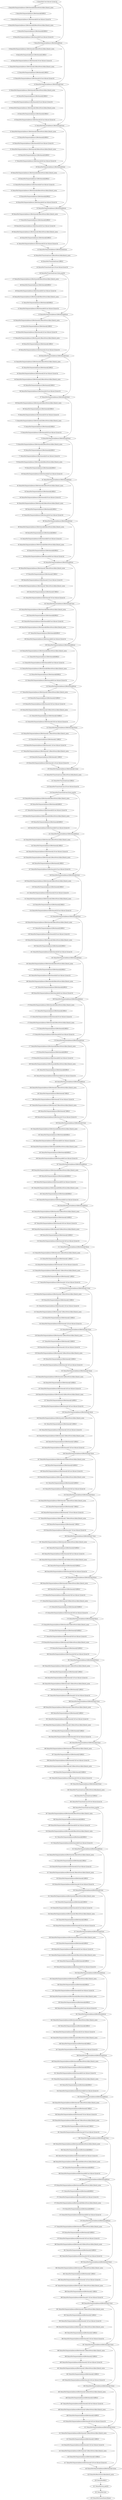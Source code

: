 strict digraph  {
"0 DenseNet/Conv2d[conv1]/conv2d" [id=0, scope="DenseNet/Conv2d[conv1]", type=conv2d];
"1 DenseNet/Sequential[dense1]/Bottleneck[0]/BatchNorm2d[bn1]/batch_norm" [id=1, scope="DenseNet/Sequential[dense1]/Bottleneck[0]/BatchNorm2d[bn1]", type=batch_norm];
"2 DenseNet/Sequential[dense1]/Bottleneck[0]/RELU" [id=2, scope="DenseNet/Sequential[dense1]/Bottleneck[0]", type=RELU];
"3 DenseNet/Sequential[dense1]/Bottleneck[0]/Conv2d[conv1]/conv2d" [id=3, scope="DenseNet/Sequential[dense1]/Bottleneck[0]/Conv2d[conv1]", type=conv2d];
"4 DenseNet/Sequential[dense1]/Bottleneck[0]/BatchNorm2d[bn2]/batch_norm" [id=4, scope="DenseNet/Sequential[dense1]/Bottleneck[0]/BatchNorm2d[bn2]", type=batch_norm];
"5 DenseNet/Sequential[dense1]/Bottleneck[0]/RELU" [id=5, scope="DenseNet/Sequential[dense1]/Bottleneck[0]", type=RELU];
"6 DenseNet/Sequential[dense1]/Bottleneck[0]/Conv2d[conv2]/conv2d" [id=6, scope="DenseNet/Sequential[dense1]/Bottleneck[0]/Conv2d[conv2]", type=conv2d];
"7 DenseNet/Sequential[dense1]/Bottleneck[0]/cat" [id=7, scope="DenseNet/Sequential[dense1]/Bottleneck[0]", type=cat];
"8 DenseNet/Sequential[dense1]/Bottleneck[1]/BatchNorm2d[bn1]/batch_norm" [id=8, scope="DenseNet/Sequential[dense1]/Bottleneck[1]/BatchNorm2d[bn1]", type=batch_norm];
"9 DenseNet/Sequential[dense1]/Bottleneck[1]/RELU" [id=9, scope="DenseNet/Sequential[dense1]/Bottleneck[1]", type=RELU];
"10 DenseNet/Sequential[dense1]/Bottleneck[1]/Conv2d[conv1]/conv2d" [id=10, scope="DenseNet/Sequential[dense1]/Bottleneck[1]/Conv2d[conv1]", type=conv2d];
"11 DenseNet/Sequential[dense1]/Bottleneck[1]/BatchNorm2d[bn2]/batch_norm" [id=11, scope="DenseNet/Sequential[dense1]/Bottleneck[1]/BatchNorm2d[bn2]", type=batch_norm];
"12 DenseNet/Sequential[dense1]/Bottleneck[1]/RELU" [id=12, scope="DenseNet/Sequential[dense1]/Bottleneck[1]", type=RELU];
"13 DenseNet/Sequential[dense1]/Bottleneck[1]/Conv2d[conv2]/conv2d" [id=13, scope="DenseNet/Sequential[dense1]/Bottleneck[1]/Conv2d[conv2]", type=conv2d];
"14 DenseNet/Sequential[dense1]/Bottleneck[1]/cat" [id=14, scope="DenseNet/Sequential[dense1]/Bottleneck[1]", type=cat];
"15 DenseNet/Sequential[dense1]/Bottleneck[2]/BatchNorm2d[bn1]/batch_norm" [id=15, scope="DenseNet/Sequential[dense1]/Bottleneck[2]/BatchNorm2d[bn1]", type=batch_norm];
"16 DenseNet/Sequential[dense1]/Bottleneck[2]/RELU" [id=16, scope="DenseNet/Sequential[dense1]/Bottleneck[2]", type=RELU];
"17 DenseNet/Sequential[dense1]/Bottleneck[2]/Conv2d[conv1]/conv2d" [id=17, scope="DenseNet/Sequential[dense1]/Bottleneck[2]/Conv2d[conv1]", type=conv2d];
"18 DenseNet/Sequential[dense1]/Bottleneck[2]/BatchNorm2d[bn2]/batch_norm" [id=18, scope="DenseNet/Sequential[dense1]/Bottleneck[2]/BatchNorm2d[bn2]", type=batch_norm];
"19 DenseNet/Sequential[dense1]/Bottleneck[2]/RELU" [id=19, scope="DenseNet/Sequential[dense1]/Bottleneck[2]", type=RELU];
"20 DenseNet/Sequential[dense1]/Bottleneck[2]/Conv2d[conv2]/conv2d" [id=20, scope="DenseNet/Sequential[dense1]/Bottleneck[2]/Conv2d[conv2]", type=conv2d];
"21 DenseNet/Sequential[dense1]/Bottleneck[2]/cat" [id=21, scope="DenseNet/Sequential[dense1]/Bottleneck[2]", type=cat];
"22 DenseNet/Sequential[dense1]/Bottleneck[3]/BatchNorm2d[bn1]/batch_norm" [id=22, scope="DenseNet/Sequential[dense1]/Bottleneck[3]/BatchNorm2d[bn1]", type=batch_norm];
"23 DenseNet/Sequential[dense1]/Bottleneck[3]/RELU" [id=23, scope="DenseNet/Sequential[dense1]/Bottleneck[3]", type=RELU];
"24 DenseNet/Sequential[dense1]/Bottleneck[3]/Conv2d[conv1]/conv2d" [id=24, scope="DenseNet/Sequential[dense1]/Bottleneck[3]/Conv2d[conv1]", type=conv2d];
"25 DenseNet/Sequential[dense1]/Bottleneck[3]/BatchNorm2d[bn2]/batch_norm" [id=25, scope="DenseNet/Sequential[dense1]/Bottleneck[3]/BatchNorm2d[bn2]", type=batch_norm];
"26 DenseNet/Sequential[dense1]/Bottleneck[3]/RELU" [id=26, scope="DenseNet/Sequential[dense1]/Bottleneck[3]", type=RELU];
"27 DenseNet/Sequential[dense1]/Bottleneck[3]/Conv2d[conv2]/conv2d" [id=27, scope="DenseNet/Sequential[dense1]/Bottleneck[3]/Conv2d[conv2]", type=conv2d];
"28 DenseNet/Sequential[dense1]/Bottleneck[3]/cat" [id=28, scope="DenseNet/Sequential[dense1]/Bottleneck[3]", type=cat];
"29 DenseNet/Sequential[dense1]/Bottleneck[4]/BatchNorm2d[bn1]/batch_norm" [id=29, scope="DenseNet/Sequential[dense1]/Bottleneck[4]/BatchNorm2d[bn1]", type=batch_norm];
"30 DenseNet/Sequential[dense1]/Bottleneck[4]/RELU" [id=30, scope="DenseNet/Sequential[dense1]/Bottleneck[4]", type=RELU];
"31 DenseNet/Sequential[dense1]/Bottleneck[4]/Conv2d[conv1]/conv2d" [id=31, scope="DenseNet/Sequential[dense1]/Bottleneck[4]/Conv2d[conv1]", type=conv2d];
"32 DenseNet/Sequential[dense1]/Bottleneck[4]/BatchNorm2d[bn2]/batch_norm" [id=32, scope="DenseNet/Sequential[dense1]/Bottleneck[4]/BatchNorm2d[bn2]", type=batch_norm];
"33 DenseNet/Sequential[dense1]/Bottleneck[4]/RELU" [id=33, scope="DenseNet/Sequential[dense1]/Bottleneck[4]", type=RELU];
"34 DenseNet/Sequential[dense1]/Bottleneck[4]/Conv2d[conv2]/conv2d" [id=34, scope="DenseNet/Sequential[dense1]/Bottleneck[4]/Conv2d[conv2]", type=conv2d];
"35 DenseNet/Sequential[dense1]/Bottleneck[4]/cat" [id=35, scope="DenseNet/Sequential[dense1]/Bottleneck[4]", type=cat];
"36 DenseNet/Sequential[dense1]/Bottleneck[5]/BatchNorm2d[bn1]/batch_norm" [id=36, scope="DenseNet/Sequential[dense1]/Bottleneck[5]/BatchNorm2d[bn1]", type=batch_norm];
"37 DenseNet/Sequential[dense1]/Bottleneck[5]/RELU" [id=37, scope="DenseNet/Sequential[dense1]/Bottleneck[5]", type=RELU];
"38 DenseNet/Sequential[dense1]/Bottleneck[5]/Conv2d[conv1]/conv2d" [id=38, scope="DenseNet/Sequential[dense1]/Bottleneck[5]/Conv2d[conv1]", type=conv2d];
"39 DenseNet/Sequential[dense1]/Bottleneck[5]/BatchNorm2d[bn2]/batch_norm" [id=39, scope="DenseNet/Sequential[dense1]/Bottleneck[5]/BatchNorm2d[bn2]", type=batch_norm];
"40 DenseNet/Sequential[dense1]/Bottleneck[5]/RELU" [id=40, scope="DenseNet/Sequential[dense1]/Bottleneck[5]", type=RELU];
"41 DenseNet/Sequential[dense1]/Bottleneck[5]/Conv2d[conv2]/conv2d" [id=41, scope="DenseNet/Sequential[dense1]/Bottleneck[5]/Conv2d[conv2]", type=conv2d];
"42 DenseNet/Sequential[dense1]/Bottleneck[5]/cat" [id=42, scope="DenseNet/Sequential[dense1]/Bottleneck[5]", type=cat];
"43 DenseNet/Transition[trans1]/BatchNorm2d[bn]/batch_norm" [id=43, scope="DenseNet/Transition[trans1]/BatchNorm2d[bn]", type=batch_norm];
"44 DenseNet/Transition[trans1]/RELU" [id=44, scope="DenseNet/Transition[trans1]", type=RELU];
"45 DenseNet/Transition[trans1]/Conv2d[conv]/conv2d" [id=45, scope="DenseNet/Transition[trans1]/Conv2d[conv]", type=conv2d];
"46 DenseNet/Transition[trans1]/avg_pool2d" [id=46, scope="DenseNet/Transition[trans1]", type=avg_pool2d];
"47 DenseNet/Sequential[dense2]/Bottleneck[0]/BatchNorm2d[bn1]/batch_norm" [id=47, scope="DenseNet/Sequential[dense2]/Bottleneck[0]/BatchNorm2d[bn1]", type=batch_norm];
"48 DenseNet/Sequential[dense2]/Bottleneck[0]/RELU" [id=48, scope="DenseNet/Sequential[dense2]/Bottleneck[0]", type=RELU];
"49 DenseNet/Sequential[dense2]/Bottleneck[0]/Conv2d[conv1]/conv2d" [id=49, scope="DenseNet/Sequential[dense2]/Bottleneck[0]/Conv2d[conv1]", type=conv2d];
"50 DenseNet/Sequential[dense2]/Bottleneck[0]/BatchNorm2d[bn2]/batch_norm" [id=50, scope="DenseNet/Sequential[dense2]/Bottleneck[0]/BatchNorm2d[bn2]", type=batch_norm];
"51 DenseNet/Sequential[dense2]/Bottleneck[0]/RELU" [id=51, scope="DenseNet/Sequential[dense2]/Bottleneck[0]", type=RELU];
"52 DenseNet/Sequential[dense2]/Bottleneck[0]/Conv2d[conv2]/conv2d" [id=52, scope="DenseNet/Sequential[dense2]/Bottleneck[0]/Conv2d[conv2]", type=conv2d];
"53 DenseNet/Sequential[dense2]/Bottleneck[0]/cat" [id=53, scope="DenseNet/Sequential[dense2]/Bottleneck[0]", type=cat];
"54 DenseNet/Sequential[dense2]/Bottleneck[1]/BatchNorm2d[bn1]/batch_norm" [id=54, scope="DenseNet/Sequential[dense2]/Bottleneck[1]/BatchNorm2d[bn1]", type=batch_norm];
"55 DenseNet/Sequential[dense2]/Bottleneck[1]/RELU" [id=55, scope="DenseNet/Sequential[dense2]/Bottleneck[1]", type=RELU];
"56 DenseNet/Sequential[dense2]/Bottleneck[1]/Conv2d[conv1]/conv2d" [id=56, scope="DenseNet/Sequential[dense2]/Bottleneck[1]/Conv2d[conv1]", type=conv2d];
"57 DenseNet/Sequential[dense2]/Bottleneck[1]/BatchNorm2d[bn2]/batch_norm" [id=57, scope="DenseNet/Sequential[dense2]/Bottleneck[1]/BatchNorm2d[bn2]", type=batch_norm];
"58 DenseNet/Sequential[dense2]/Bottleneck[1]/RELU" [id=58, scope="DenseNet/Sequential[dense2]/Bottleneck[1]", type=RELU];
"59 DenseNet/Sequential[dense2]/Bottleneck[1]/Conv2d[conv2]/conv2d" [id=59, scope="DenseNet/Sequential[dense2]/Bottleneck[1]/Conv2d[conv2]", type=conv2d];
"60 DenseNet/Sequential[dense2]/Bottleneck[1]/cat" [id=60, scope="DenseNet/Sequential[dense2]/Bottleneck[1]", type=cat];
"61 DenseNet/Sequential[dense2]/Bottleneck[2]/BatchNorm2d[bn1]/batch_norm" [id=61, scope="DenseNet/Sequential[dense2]/Bottleneck[2]/BatchNorm2d[bn1]", type=batch_norm];
"62 DenseNet/Sequential[dense2]/Bottleneck[2]/RELU" [id=62, scope="DenseNet/Sequential[dense2]/Bottleneck[2]", type=RELU];
"63 DenseNet/Sequential[dense2]/Bottleneck[2]/Conv2d[conv1]/conv2d" [id=63, scope="DenseNet/Sequential[dense2]/Bottleneck[2]/Conv2d[conv1]", type=conv2d];
"64 DenseNet/Sequential[dense2]/Bottleneck[2]/BatchNorm2d[bn2]/batch_norm" [id=64, scope="DenseNet/Sequential[dense2]/Bottleneck[2]/BatchNorm2d[bn2]", type=batch_norm];
"65 DenseNet/Sequential[dense2]/Bottleneck[2]/RELU" [id=65, scope="DenseNet/Sequential[dense2]/Bottleneck[2]", type=RELU];
"66 DenseNet/Sequential[dense2]/Bottleneck[2]/Conv2d[conv2]/conv2d" [id=66, scope="DenseNet/Sequential[dense2]/Bottleneck[2]/Conv2d[conv2]", type=conv2d];
"67 DenseNet/Sequential[dense2]/Bottleneck[2]/cat" [id=67, scope="DenseNet/Sequential[dense2]/Bottleneck[2]", type=cat];
"68 DenseNet/Sequential[dense2]/Bottleneck[3]/BatchNorm2d[bn1]/batch_norm" [id=68, scope="DenseNet/Sequential[dense2]/Bottleneck[3]/BatchNorm2d[bn1]", type=batch_norm];
"69 DenseNet/Sequential[dense2]/Bottleneck[3]/RELU" [id=69, scope="DenseNet/Sequential[dense2]/Bottleneck[3]", type=RELU];
"70 DenseNet/Sequential[dense2]/Bottleneck[3]/Conv2d[conv1]/conv2d" [id=70, scope="DenseNet/Sequential[dense2]/Bottleneck[3]/Conv2d[conv1]", type=conv2d];
"71 DenseNet/Sequential[dense2]/Bottleneck[3]/BatchNorm2d[bn2]/batch_norm" [id=71, scope="DenseNet/Sequential[dense2]/Bottleneck[3]/BatchNorm2d[bn2]", type=batch_norm];
"72 DenseNet/Sequential[dense2]/Bottleneck[3]/RELU" [id=72, scope="DenseNet/Sequential[dense2]/Bottleneck[3]", type=RELU];
"73 DenseNet/Sequential[dense2]/Bottleneck[3]/Conv2d[conv2]/conv2d" [id=73, scope="DenseNet/Sequential[dense2]/Bottleneck[3]/Conv2d[conv2]", type=conv2d];
"74 DenseNet/Sequential[dense2]/Bottleneck[3]/cat" [id=74, scope="DenseNet/Sequential[dense2]/Bottleneck[3]", type=cat];
"75 DenseNet/Sequential[dense2]/Bottleneck[4]/BatchNorm2d[bn1]/batch_norm" [id=75, scope="DenseNet/Sequential[dense2]/Bottleneck[4]/BatchNorm2d[bn1]", type=batch_norm];
"76 DenseNet/Sequential[dense2]/Bottleneck[4]/RELU" [id=76, scope="DenseNet/Sequential[dense2]/Bottleneck[4]", type=RELU];
"77 DenseNet/Sequential[dense2]/Bottleneck[4]/Conv2d[conv1]/conv2d" [id=77, scope="DenseNet/Sequential[dense2]/Bottleneck[4]/Conv2d[conv1]", type=conv2d];
"78 DenseNet/Sequential[dense2]/Bottleneck[4]/BatchNorm2d[bn2]/batch_norm" [id=78, scope="DenseNet/Sequential[dense2]/Bottleneck[4]/BatchNorm2d[bn2]", type=batch_norm];
"79 DenseNet/Sequential[dense2]/Bottleneck[4]/RELU" [id=79, scope="DenseNet/Sequential[dense2]/Bottleneck[4]", type=RELU];
"80 DenseNet/Sequential[dense2]/Bottleneck[4]/Conv2d[conv2]/conv2d" [id=80, scope="DenseNet/Sequential[dense2]/Bottleneck[4]/Conv2d[conv2]", type=conv2d];
"81 DenseNet/Sequential[dense2]/Bottleneck[4]/cat" [id=81, scope="DenseNet/Sequential[dense2]/Bottleneck[4]", type=cat];
"82 DenseNet/Sequential[dense2]/Bottleneck[5]/BatchNorm2d[bn1]/batch_norm" [id=82, scope="DenseNet/Sequential[dense2]/Bottleneck[5]/BatchNorm2d[bn1]", type=batch_norm];
"83 DenseNet/Sequential[dense2]/Bottleneck[5]/RELU" [id=83, scope="DenseNet/Sequential[dense2]/Bottleneck[5]", type=RELU];
"84 DenseNet/Sequential[dense2]/Bottleneck[5]/Conv2d[conv1]/conv2d" [id=84, scope="DenseNet/Sequential[dense2]/Bottleneck[5]/Conv2d[conv1]", type=conv2d];
"85 DenseNet/Sequential[dense2]/Bottleneck[5]/BatchNorm2d[bn2]/batch_norm" [id=85, scope="DenseNet/Sequential[dense2]/Bottleneck[5]/BatchNorm2d[bn2]", type=batch_norm];
"86 DenseNet/Sequential[dense2]/Bottleneck[5]/RELU" [id=86, scope="DenseNet/Sequential[dense2]/Bottleneck[5]", type=RELU];
"87 DenseNet/Sequential[dense2]/Bottleneck[5]/Conv2d[conv2]/conv2d" [id=87, scope="DenseNet/Sequential[dense2]/Bottleneck[5]/Conv2d[conv2]", type=conv2d];
"88 DenseNet/Sequential[dense2]/Bottleneck[5]/cat" [id=88, scope="DenseNet/Sequential[dense2]/Bottleneck[5]", type=cat];
"89 DenseNet/Sequential[dense2]/Bottleneck[6]/BatchNorm2d[bn1]/batch_norm" [id=89, scope="DenseNet/Sequential[dense2]/Bottleneck[6]/BatchNorm2d[bn1]", type=batch_norm];
"90 DenseNet/Sequential[dense2]/Bottleneck[6]/RELU" [id=90, scope="DenseNet/Sequential[dense2]/Bottleneck[6]", type=RELU];
"91 DenseNet/Sequential[dense2]/Bottleneck[6]/Conv2d[conv1]/conv2d" [id=91, scope="DenseNet/Sequential[dense2]/Bottleneck[6]/Conv2d[conv1]", type=conv2d];
"92 DenseNet/Sequential[dense2]/Bottleneck[6]/BatchNorm2d[bn2]/batch_norm" [id=92, scope="DenseNet/Sequential[dense2]/Bottleneck[6]/BatchNorm2d[bn2]", type=batch_norm];
"93 DenseNet/Sequential[dense2]/Bottleneck[6]/RELU" [id=93, scope="DenseNet/Sequential[dense2]/Bottleneck[6]", type=RELU];
"94 DenseNet/Sequential[dense2]/Bottleneck[6]/Conv2d[conv2]/conv2d" [id=94, scope="DenseNet/Sequential[dense2]/Bottleneck[6]/Conv2d[conv2]", type=conv2d];
"95 DenseNet/Sequential[dense2]/Bottleneck[6]/cat" [id=95, scope="DenseNet/Sequential[dense2]/Bottleneck[6]", type=cat];
"96 DenseNet/Sequential[dense2]/Bottleneck[7]/BatchNorm2d[bn1]/batch_norm" [id=96, scope="DenseNet/Sequential[dense2]/Bottleneck[7]/BatchNorm2d[bn1]", type=batch_norm];
"97 DenseNet/Sequential[dense2]/Bottleneck[7]/RELU" [id=97, scope="DenseNet/Sequential[dense2]/Bottleneck[7]", type=RELU];
"98 DenseNet/Sequential[dense2]/Bottleneck[7]/Conv2d[conv1]/conv2d" [id=98, scope="DenseNet/Sequential[dense2]/Bottleneck[7]/Conv2d[conv1]", type=conv2d];
"99 DenseNet/Sequential[dense2]/Bottleneck[7]/BatchNorm2d[bn2]/batch_norm" [id=99, scope="DenseNet/Sequential[dense2]/Bottleneck[7]/BatchNorm2d[bn2]", type=batch_norm];
"100 DenseNet/Sequential[dense2]/Bottleneck[7]/RELU" [id=100, scope="DenseNet/Sequential[dense2]/Bottleneck[7]", type=RELU];
"101 DenseNet/Sequential[dense2]/Bottleneck[7]/Conv2d[conv2]/conv2d" [id=101, scope="DenseNet/Sequential[dense2]/Bottleneck[7]/Conv2d[conv2]", type=conv2d];
"102 DenseNet/Sequential[dense2]/Bottleneck[7]/cat" [id=102, scope="DenseNet/Sequential[dense2]/Bottleneck[7]", type=cat];
"103 DenseNet/Sequential[dense2]/Bottleneck[8]/BatchNorm2d[bn1]/batch_norm" [id=103, scope="DenseNet/Sequential[dense2]/Bottleneck[8]/BatchNorm2d[bn1]", type=batch_norm];
"104 DenseNet/Sequential[dense2]/Bottleneck[8]/RELU" [id=104, scope="DenseNet/Sequential[dense2]/Bottleneck[8]", type=RELU];
"105 DenseNet/Sequential[dense2]/Bottleneck[8]/Conv2d[conv1]/conv2d" [id=105, scope="DenseNet/Sequential[dense2]/Bottleneck[8]/Conv2d[conv1]", type=conv2d];
"106 DenseNet/Sequential[dense2]/Bottleneck[8]/BatchNorm2d[bn2]/batch_norm" [id=106, scope="DenseNet/Sequential[dense2]/Bottleneck[8]/BatchNorm2d[bn2]", type=batch_norm];
"107 DenseNet/Sequential[dense2]/Bottleneck[8]/RELU" [id=107, scope="DenseNet/Sequential[dense2]/Bottleneck[8]", type=RELU];
"108 DenseNet/Sequential[dense2]/Bottleneck[8]/Conv2d[conv2]/conv2d" [id=108, scope="DenseNet/Sequential[dense2]/Bottleneck[8]/Conv2d[conv2]", type=conv2d];
"109 DenseNet/Sequential[dense2]/Bottleneck[8]/cat" [id=109, scope="DenseNet/Sequential[dense2]/Bottleneck[8]", type=cat];
"110 DenseNet/Sequential[dense2]/Bottleneck[9]/BatchNorm2d[bn1]/batch_norm" [id=110, scope="DenseNet/Sequential[dense2]/Bottleneck[9]/BatchNorm2d[bn1]", type=batch_norm];
"111 DenseNet/Sequential[dense2]/Bottleneck[9]/RELU" [id=111, scope="DenseNet/Sequential[dense2]/Bottleneck[9]", type=RELU];
"112 DenseNet/Sequential[dense2]/Bottleneck[9]/Conv2d[conv1]/conv2d" [id=112, scope="DenseNet/Sequential[dense2]/Bottleneck[9]/Conv2d[conv1]", type=conv2d];
"113 DenseNet/Sequential[dense2]/Bottleneck[9]/BatchNorm2d[bn2]/batch_norm" [id=113, scope="DenseNet/Sequential[dense2]/Bottleneck[9]/BatchNorm2d[bn2]", type=batch_norm];
"114 DenseNet/Sequential[dense2]/Bottleneck[9]/RELU" [id=114, scope="DenseNet/Sequential[dense2]/Bottleneck[9]", type=RELU];
"115 DenseNet/Sequential[dense2]/Bottleneck[9]/Conv2d[conv2]/conv2d" [id=115, scope="DenseNet/Sequential[dense2]/Bottleneck[9]/Conv2d[conv2]", type=conv2d];
"116 DenseNet/Sequential[dense2]/Bottleneck[9]/cat" [id=116, scope="DenseNet/Sequential[dense2]/Bottleneck[9]", type=cat];
"117 DenseNet/Sequential[dense2]/Bottleneck[10]/BatchNorm2d[bn1]/batch_norm" [id=117, scope="DenseNet/Sequential[dense2]/Bottleneck[10]/BatchNorm2d[bn1]", type=batch_norm];
"118 DenseNet/Sequential[dense2]/Bottleneck[10]/RELU" [id=118, scope="DenseNet/Sequential[dense2]/Bottleneck[10]", type=RELU];
"119 DenseNet/Sequential[dense2]/Bottleneck[10]/Conv2d[conv1]/conv2d" [id=119, scope="DenseNet/Sequential[dense2]/Bottleneck[10]/Conv2d[conv1]", type=conv2d];
"120 DenseNet/Sequential[dense2]/Bottleneck[10]/BatchNorm2d[bn2]/batch_norm" [id=120, scope="DenseNet/Sequential[dense2]/Bottleneck[10]/BatchNorm2d[bn2]", type=batch_norm];
"121 DenseNet/Sequential[dense2]/Bottleneck[10]/RELU" [id=121, scope="DenseNet/Sequential[dense2]/Bottleneck[10]", type=RELU];
"122 DenseNet/Sequential[dense2]/Bottleneck[10]/Conv2d[conv2]/conv2d" [id=122, scope="DenseNet/Sequential[dense2]/Bottleneck[10]/Conv2d[conv2]", type=conv2d];
"123 DenseNet/Sequential[dense2]/Bottleneck[10]/cat" [id=123, scope="DenseNet/Sequential[dense2]/Bottleneck[10]", type=cat];
"124 DenseNet/Sequential[dense2]/Bottleneck[11]/BatchNorm2d[bn1]/batch_norm" [id=124, scope="DenseNet/Sequential[dense2]/Bottleneck[11]/BatchNorm2d[bn1]", type=batch_norm];
"125 DenseNet/Sequential[dense2]/Bottleneck[11]/RELU" [id=125, scope="DenseNet/Sequential[dense2]/Bottleneck[11]", type=RELU];
"126 DenseNet/Sequential[dense2]/Bottleneck[11]/Conv2d[conv1]/conv2d" [id=126, scope="DenseNet/Sequential[dense2]/Bottleneck[11]/Conv2d[conv1]", type=conv2d];
"127 DenseNet/Sequential[dense2]/Bottleneck[11]/BatchNorm2d[bn2]/batch_norm" [id=127, scope="DenseNet/Sequential[dense2]/Bottleneck[11]/BatchNorm2d[bn2]", type=batch_norm];
"128 DenseNet/Sequential[dense2]/Bottleneck[11]/RELU" [id=128, scope="DenseNet/Sequential[dense2]/Bottleneck[11]", type=RELU];
"129 DenseNet/Sequential[dense2]/Bottleneck[11]/Conv2d[conv2]/conv2d" [id=129, scope="DenseNet/Sequential[dense2]/Bottleneck[11]/Conv2d[conv2]", type=conv2d];
"130 DenseNet/Sequential[dense2]/Bottleneck[11]/cat" [id=130, scope="DenseNet/Sequential[dense2]/Bottleneck[11]", type=cat];
"131 DenseNet/Transition[trans2]/BatchNorm2d[bn]/batch_norm" [id=131, scope="DenseNet/Transition[trans2]/BatchNorm2d[bn]", type=batch_norm];
"132 DenseNet/Transition[trans2]/RELU" [id=132, scope="DenseNet/Transition[trans2]", type=RELU];
"133 DenseNet/Transition[trans2]/Conv2d[conv]/conv2d" [id=133, scope="DenseNet/Transition[trans2]/Conv2d[conv]", type=conv2d];
"134 DenseNet/Transition[trans2]/avg_pool2d" [id=134, scope="DenseNet/Transition[trans2]", type=avg_pool2d];
"135 DenseNet/Sequential[dense3]/Bottleneck[0]/BatchNorm2d[bn1]/batch_norm" [id=135, scope="DenseNet/Sequential[dense3]/Bottleneck[0]/BatchNorm2d[bn1]", type=batch_norm];
"136 DenseNet/Sequential[dense3]/Bottleneck[0]/RELU" [id=136, scope="DenseNet/Sequential[dense3]/Bottleneck[0]", type=RELU];
"137 DenseNet/Sequential[dense3]/Bottleneck[0]/Conv2d[conv1]/conv2d" [id=137, scope="DenseNet/Sequential[dense3]/Bottleneck[0]/Conv2d[conv1]", type=conv2d];
"138 DenseNet/Sequential[dense3]/Bottleneck[0]/BatchNorm2d[bn2]/batch_norm" [id=138, scope="DenseNet/Sequential[dense3]/Bottleneck[0]/BatchNorm2d[bn2]", type=batch_norm];
"139 DenseNet/Sequential[dense3]/Bottleneck[0]/RELU" [id=139, scope="DenseNet/Sequential[dense3]/Bottleneck[0]", type=RELU];
"140 DenseNet/Sequential[dense3]/Bottleneck[0]/Conv2d[conv2]/conv2d" [id=140, scope="DenseNet/Sequential[dense3]/Bottleneck[0]/Conv2d[conv2]", type=conv2d];
"141 DenseNet/Sequential[dense3]/Bottleneck[0]/cat" [id=141, scope="DenseNet/Sequential[dense3]/Bottleneck[0]", type=cat];
"142 DenseNet/Sequential[dense3]/Bottleneck[1]/BatchNorm2d[bn1]/batch_norm" [id=142, scope="DenseNet/Sequential[dense3]/Bottleneck[1]/BatchNorm2d[bn1]", type=batch_norm];
"143 DenseNet/Sequential[dense3]/Bottleneck[1]/RELU" [id=143, scope="DenseNet/Sequential[dense3]/Bottleneck[1]", type=RELU];
"144 DenseNet/Sequential[dense3]/Bottleneck[1]/Conv2d[conv1]/conv2d" [id=144, scope="DenseNet/Sequential[dense3]/Bottleneck[1]/Conv2d[conv1]", type=conv2d];
"145 DenseNet/Sequential[dense3]/Bottleneck[1]/BatchNorm2d[bn2]/batch_norm" [id=145, scope="DenseNet/Sequential[dense3]/Bottleneck[1]/BatchNorm2d[bn2]", type=batch_norm];
"146 DenseNet/Sequential[dense3]/Bottleneck[1]/RELU" [id=146, scope="DenseNet/Sequential[dense3]/Bottleneck[1]", type=RELU];
"147 DenseNet/Sequential[dense3]/Bottleneck[1]/Conv2d[conv2]/conv2d" [id=147, scope="DenseNet/Sequential[dense3]/Bottleneck[1]/Conv2d[conv2]", type=conv2d];
"148 DenseNet/Sequential[dense3]/Bottleneck[1]/cat" [id=148, scope="DenseNet/Sequential[dense3]/Bottleneck[1]", type=cat];
"149 DenseNet/Sequential[dense3]/Bottleneck[2]/BatchNorm2d[bn1]/batch_norm" [id=149, scope="DenseNet/Sequential[dense3]/Bottleneck[2]/BatchNorm2d[bn1]", type=batch_norm];
"150 DenseNet/Sequential[dense3]/Bottleneck[2]/RELU" [id=150, scope="DenseNet/Sequential[dense3]/Bottleneck[2]", type=RELU];
"151 DenseNet/Sequential[dense3]/Bottleneck[2]/Conv2d[conv1]/conv2d" [id=151, scope="DenseNet/Sequential[dense3]/Bottleneck[2]/Conv2d[conv1]", type=conv2d];
"152 DenseNet/Sequential[dense3]/Bottleneck[2]/BatchNorm2d[bn2]/batch_norm" [id=152, scope="DenseNet/Sequential[dense3]/Bottleneck[2]/BatchNorm2d[bn2]", type=batch_norm];
"153 DenseNet/Sequential[dense3]/Bottleneck[2]/RELU" [id=153, scope="DenseNet/Sequential[dense3]/Bottleneck[2]", type=RELU];
"154 DenseNet/Sequential[dense3]/Bottleneck[2]/Conv2d[conv2]/conv2d" [id=154, scope="DenseNet/Sequential[dense3]/Bottleneck[2]/Conv2d[conv2]", type=conv2d];
"155 DenseNet/Sequential[dense3]/Bottleneck[2]/cat" [id=155, scope="DenseNet/Sequential[dense3]/Bottleneck[2]", type=cat];
"156 DenseNet/Sequential[dense3]/Bottleneck[3]/BatchNorm2d[bn1]/batch_norm" [id=156, scope="DenseNet/Sequential[dense3]/Bottleneck[3]/BatchNorm2d[bn1]", type=batch_norm];
"157 DenseNet/Sequential[dense3]/Bottleneck[3]/RELU" [id=157, scope="DenseNet/Sequential[dense3]/Bottleneck[3]", type=RELU];
"158 DenseNet/Sequential[dense3]/Bottleneck[3]/Conv2d[conv1]/conv2d" [id=158, scope="DenseNet/Sequential[dense3]/Bottleneck[3]/Conv2d[conv1]", type=conv2d];
"159 DenseNet/Sequential[dense3]/Bottleneck[3]/BatchNorm2d[bn2]/batch_norm" [id=159, scope="DenseNet/Sequential[dense3]/Bottleneck[3]/BatchNorm2d[bn2]", type=batch_norm];
"160 DenseNet/Sequential[dense3]/Bottleneck[3]/RELU" [id=160, scope="DenseNet/Sequential[dense3]/Bottleneck[3]", type=RELU];
"161 DenseNet/Sequential[dense3]/Bottleneck[3]/Conv2d[conv2]/conv2d" [id=161, scope="DenseNet/Sequential[dense3]/Bottleneck[3]/Conv2d[conv2]", type=conv2d];
"162 DenseNet/Sequential[dense3]/Bottleneck[3]/cat" [id=162, scope="DenseNet/Sequential[dense3]/Bottleneck[3]", type=cat];
"163 DenseNet/Sequential[dense3]/Bottleneck[4]/BatchNorm2d[bn1]/batch_norm" [id=163, scope="DenseNet/Sequential[dense3]/Bottleneck[4]/BatchNorm2d[bn1]", type=batch_norm];
"164 DenseNet/Sequential[dense3]/Bottleneck[4]/RELU" [id=164, scope="DenseNet/Sequential[dense3]/Bottleneck[4]", type=RELU];
"165 DenseNet/Sequential[dense3]/Bottleneck[4]/Conv2d[conv1]/conv2d" [id=165, scope="DenseNet/Sequential[dense3]/Bottleneck[4]/Conv2d[conv1]", type=conv2d];
"166 DenseNet/Sequential[dense3]/Bottleneck[4]/BatchNorm2d[bn2]/batch_norm" [id=166, scope="DenseNet/Sequential[dense3]/Bottleneck[4]/BatchNorm2d[bn2]", type=batch_norm];
"167 DenseNet/Sequential[dense3]/Bottleneck[4]/RELU" [id=167, scope="DenseNet/Sequential[dense3]/Bottleneck[4]", type=RELU];
"168 DenseNet/Sequential[dense3]/Bottleneck[4]/Conv2d[conv2]/conv2d" [id=168, scope="DenseNet/Sequential[dense3]/Bottleneck[4]/Conv2d[conv2]", type=conv2d];
"169 DenseNet/Sequential[dense3]/Bottleneck[4]/cat" [id=169, scope="DenseNet/Sequential[dense3]/Bottleneck[4]", type=cat];
"170 DenseNet/Sequential[dense3]/Bottleneck[5]/BatchNorm2d[bn1]/batch_norm" [id=170, scope="DenseNet/Sequential[dense3]/Bottleneck[5]/BatchNorm2d[bn1]", type=batch_norm];
"171 DenseNet/Sequential[dense3]/Bottleneck[5]/RELU" [id=171, scope="DenseNet/Sequential[dense3]/Bottleneck[5]", type=RELU];
"172 DenseNet/Sequential[dense3]/Bottleneck[5]/Conv2d[conv1]/conv2d" [id=172, scope="DenseNet/Sequential[dense3]/Bottleneck[5]/Conv2d[conv1]", type=conv2d];
"173 DenseNet/Sequential[dense3]/Bottleneck[5]/BatchNorm2d[bn2]/batch_norm" [id=173, scope="DenseNet/Sequential[dense3]/Bottleneck[5]/BatchNorm2d[bn2]", type=batch_norm];
"174 DenseNet/Sequential[dense3]/Bottleneck[5]/RELU" [id=174, scope="DenseNet/Sequential[dense3]/Bottleneck[5]", type=RELU];
"175 DenseNet/Sequential[dense3]/Bottleneck[5]/Conv2d[conv2]/conv2d" [id=175, scope="DenseNet/Sequential[dense3]/Bottleneck[5]/Conv2d[conv2]", type=conv2d];
"176 DenseNet/Sequential[dense3]/Bottleneck[5]/cat" [id=176, scope="DenseNet/Sequential[dense3]/Bottleneck[5]", type=cat];
"177 DenseNet/Sequential[dense3]/Bottleneck[6]/BatchNorm2d[bn1]/batch_norm" [id=177, scope="DenseNet/Sequential[dense3]/Bottleneck[6]/BatchNorm2d[bn1]", type=batch_norm];
"178 DenseNet/Sequential[dense3]/Bottleneck[6]/RELU" [id=178, scope="DenseNet/Sequential[dense3]/Bottleneck[6]", type=RELU];
"179 DenseNet/Sequential[dense3]/Bottleneck[6]/Conv2d[conv1]/conv2d" [id=179, scope="DenseNet/Sequential[dense3]/Bottleneck[6]/Conv2d[conv1]", type=conv2d];
"180 DenseNet/Sequential[dense3]/Bottleneck[6]/BatchNorm2d[bn2]/batch_norm" [id=180, scope="DenseNet/Sequential[dense3]/Bottleneck[6]/BatchNorm2d[bn2]", type=batch_norm];
"181 DenseNet/Sequential[dense3]/Bottleneck[6]/RELU" [id=181, scope="DenseNet/Sequential[dense3]/Bottleneck[6]", type=RELU];
"182 DenseNet/Sequential[dense3]/Bottleneck[6]/Conv2d[conv2]/conv2d" [id=182, scope="DenseNet/Sequential[dense3]/Bottleneck[6]/Conv2d[conv2]", type=conv2d];
"183 DenseNet/Sequential[dense3]/Bottleneck[6]/cat" [id=183, scope="DenseNet/Sequential[dense3]/Bottleneck[6]", type=cat];
"184 DenseNet/Sequential[dense3]/Bottleneck[7]/BatchNorm2d[bn1]/batch_norm" [id=184, scope="DenseNet/Sequential[dense3]/Bottleneck[7]/BatchNorm2d[bn1]", type=batch_norm];
"185 DenseNet/Sequential[dense3]/Bottleneck[7]/RELU" [id=185, scope="DenseNet/Sequential[dense3]/Bottleneck[7]", type=RELU];
"186 DenseNet/Sequential[dense3]/Bottleneck[7]/Conv2d[conv1]/conv2d" [id=186, scope="DenseNet/Sequential[dense3]/Bottleneck[7]/Conv2d[conv1]", type=conv2d];
"187 DenseNet/Sequential[dense3]/Bottleneck[7]/BatchNorm2d[bn2]/batch_norm" [id=187, scope="DenseNet/Sequential[dense3]/Bottleneck[7]/BatchNorm2d[bn2]", type=batch_norm];
"188 DenseNet/Sequential[dense3]/Bottleneck[7]/RELU" [id=188, scope="DenseNet/Sequential[dense3]/Bottleneck[7]", type=RELU];
"189 DenseNet/Sequential[dense3]/Bottleneck[7]/Conv2d[conv2]/conv2d" [id=189, scope="DenseNet/Sequential[dense3]/Bottleneck[7]/Conv2d[conv2]", type=conv2d];
"190 DenseNet/Sequential[dense3]/Bottleneck[7]/cat" [id=190, scope="DenseNet/Sequential[dense3]/Bottleneck[7]", type=cat];
"191 DenseNet/Sequential[dense3]/Bottleneck[8]/BatchNorm2d[bn1]/batch_norm" [id=191, scope="DenseNet/Sequential[dense3]/Bottleneck[8]/BatchNorm2d[bn1]", type=batch_norm];
"192 DenseNet/Sequential[dense3]/Bottleneck[8]/RELU" [id=192, scope="DenseNet/Sequential[dense3]/Bottleneck[8]", type=RELU];
"193 DenseNet/Sequential[dense3]/Bottleneck[8]/Conv2d[conv1]/conv2d" [id=193, scope="DenseNet/Sequential[dense3]/Bottleneck[8]/Conv2d[conv1]", type=conv2d];
"194 DenseNet/Sequential[dense3]/Bottleneck[8]/BatchNorm2d[bn2]/batch_norm" [id=194, scope="DenseNet/Sequential[dense3]/Bottleneck[8]/BatchNorm2d[bn2]", type=batch_norm];
"195 DenseNet/Sequential[dense3]/Bottleneck[8]/RELU" [id=195, scope="DenseNet/Sequential[dense3]/Bottleneck[8]", type=RELU];
"196 DenseNet/Sequential[dense3]/Bottleneck[8]/Conv2d[conv2]/conv2d" [id=196, scope="DenseNet/Sequential[dense3]/Bottleneck[8]/Conv2d[conv2]", type=conv2d];
"197 DenseNet/Sequential[dense3]/Bottleneck[8]/cat" [id=197, scope="DenseNet/Sequential[dense3]/Bottleneck[8]", type=cat];
"198 DenseNet/Sequential[dense3]/Bottleneck[9]/BatchNorm2d[bn1]/batch_norm" [id=198, scope="DenseNet/Sequential[dense3]/Bottleneck[9]/BatchNorm2d[bn1]", type=batch_norm];
"199 DenseNet/Sequential[dense3]/Bottleneck[9]/RELU" [id=199, scope="DenseNet/Sequential[dense3]/Bottleneck[9]", type=RELU];
"200 DenseNet/Sequential[dense3]/Bottleneck[9]/Conv2d[conv1]/conv2d" [id=200, scope="DenseNet/Sequential[dense3]/Bottleneck[9]/Conv2d[conv1]", type=conv2d];
"201 DenseNet/Sequential[dense3]/Bottleneck[9]/BatchNorm2d[bn2]/batch_norm" [id=201, scope="DenseNet/Sequential[dense3]/Bottleneck[9]/BatchNorm2d[bn2]", type=batch_norm];
"202 DenseNet/Sequential[dense3]/Bottleneck[9]/RELU" [id=202, scope="DenseNet/Sequential[dense3]/Bottleneck[9]", type=RELU];
"203 DenseNet/Sequential[dense3]/Bottleneck[9]/Conv2d[conv2]/conv2d" [id=203, scope="DenseNet/Sequential[dense3]/Bottleneck[9]/Conv2d[conv2]", type=conv2d];
"204 DenseNet/Sequential[dense3]/Bottleneck[9]/cat" [id=204, scope="DenseNet/Sequential[dense3]/Bottleneck[9]", type=cat];
"205 DenseNet/Sequential[dense3]/Bottleneck[10]/BatchNorm2d[bn1]/batch_norm" [id=205, scope="DenseNet/Sequential[dense3]/Bottleneck[10]/BatchNorm2d[bn1]", type=batch_norm];
"206 DenseNet/Sequential[dense3]/Bottleneck[10]/RELU" [id=206, scope="DenseNet/Sequential[dense3]/Bottleneck[10]", type=RELU];
"207 DenseNet/Sequential[dense3]/Bottleneck[10]/Conv2d[conv1]/conv2d" [id=207, scope="DenseNet/Sequential[dense3]/Bottleneck[10]/Conv2d[conv1]", type=conv2d];
"208 DenseNet/Sequential[dense3]/Bottleneck[10]/BatchNorm2d[bn2]/batch_norm" [id=208, scope="DenseNet/Sequential[dense3]/Bottleneck[10]/BatchNorm2d[bn2]", type=batch_norm];
"209 DenseNet/Sequential[dense3]/Bottleneck[10]/RELU" [id=209, scope="DenseNet/Sequential[dense3]/Bottleneck[10]", type=RELU];
"210 DenseNet/Sequential[dense3]/Bottleneck[10]/Conv2d[conv2]/conv2d" [id=210, scope="DenseNet/Sequential[dense3]/Bottleneck[10]/Conv2d[conv2]", type=conv2d];
"211 DenseNet/Sequential[dense3]/Bottleneck[10]/cat" [id=211, scope="DenseNet/Sequential[dense3]/Bottleneck[10]", type=cat];
"212 DenseNet/Sequential[dense3]/Bottleneck[11]/BatchNorm2d[bn1]/batch_norm" [id=212, scope="DenseNet/Sequential[dense3]/Bottleneck[11]/BatchNorm2d[bn1]", type=batch_norm];
"213 DenseNet/Sequential[dense3]/Bottleneck[11]/RELU" [id=213, scope="DenseNet/Sequential[dense3]/Bottleneck[11]", type=RELU];
"214 DenseNet/Sequential[dense3]/Bottleneck[11]/Conv2d[conv1]/conv2d" [id=214, scope="DenseNet/Sequential[dense3]/Bottleneck[11]/Conv2d[conv1]", type=conv2d];
"215 DenseNet/Sequential[dense3]/Bottleneck[11]/BatchNorm2d[bn2]/batch_norm" [id=215, scope="DenseNet/Sequential[dense3]/Bottleneck[11]/BatchNorm2d[bn2]", type=batch_norm];
"216 DenseNet/Sequential[dense3]/Bottleneck[11]/RELU" [id=216, scope="DenseNet/Sequential[dense3]/Bottleneck[11]", type=RELU];
"217 DenseNet/Sequential[dense3]/Bottleneck[11]/Conv2d[conv2]/conv2d" [id=217, scope="DenseNet/Sequential[dense3]/Bottleneck[11]/Conv2d[conv2]", type=conv2d];
"218 DenseNet/Sequential[dense3]/Bottleneck[11]/cat" [id=218, scope="DenseNet/Sequential[dense3]/Bottleneck[11]", type=cat];
"219 DenseNet/Sequential[dense3]/Bottleneck[12]/BatchNorm2d[bn1]/batch_norm" [id=219, scope="DenseNet/Sequential[dense3]/Bottleneck[12]/BatchNorm2d[bn1]", type=batch_norm];
"220 DenseNet/Sequential[dense3]/Bottleneck[12]/RELU" [id=220, scope="DenseNet/Sequential[dense3]/Bottleneck[12]", type=RELU];
"221 DenseNet/Sequential[dense3]/Bottleneck[12]/Conv2d[conv1]/conv2d" [id=221, scope="DenseNet/Sequential[dense3]/Bottleneck[12]/Conv2d[conv1]", type=conv2d];
"222 DenseNet/Sequential[dense3]/Bottleneck[12]/BatchNorm2d[bn2]/batch_norm" [id=222, scope="DenseNet/Sequential[dense3]/Bottleneck[12]/BatchNorm2d[bn2]", type=batch_norm];
"223 DenseNet/Sequential[dense3]/Bottleneck[12]/RELU" [id=223, scope="DenseNet/Sequential[dense3]/Bottleneck[12]", type=RELU];
"224 DenseNet/Sequential[dense3]/Bottleneck[12]/Conv2d[conv2]/conv2d" [id=224, scope="DenseNet/Sequential[dense3]/Bottleneck[12]/Conv2d[conv2]", type=conv2d];
"225 DenseNet/Sequential[dense3]/Bottleneck[12]/cat" [id=225, scope="DenseNet/Sequential[dense3]/Bottleneck[12]", type=cat];
"226 DenseNet/Sequential[dense3]/Bottleneck[13]/BatchNorm2d[bn1]/batch_norm" [id=226, scope="DenseNet/Sequential[dense3]/Bottleneck[13]/BatchNorm2d[bn1]", type=batch_norm];
"227 DenseNet/Sequential[dense3]/Bottleneck[13]/RELU" [id=227, scope="DenseNet/Sequential[dense3]/Bottleneck[13]", type=RELU];
"228 DenseNet/Sequential[dense3]/Bottleneck[13]/Conv2d[conv1]/conv2d" [id=228, scope="DenseNet/Sequential[dense3]/Bottleneck[13]/Conv2d[conv1]", type=conv2d];
"229 DenseNet/Sequential[dense3]/Bottleneck[13]/BatchNorm2d[bn2]/batch_norm" [id=229, scope="DenseNet/Sequential[dense3]/Bottleneck[13]/BatchNorm2d[bn2]", type=batch_norm];
"230 DenseNet/Sequential[dense3]/Bottleneck[13]/RELU" [id=230, scope="DenseNet/Sequential[dense3]/Bottleneck[13]", type=RELU];
"231 DenseNet/Sequential[dense3]/Bottleneck[13]/Conv2d[conv2]/conv2d" [id=231, scope="DenseNet/Sequential[dense3]/Bottleneck[13]/Conv2d[conv2]", type=conv2d];
"232 DenseNet/Sequential[dense3]/Bottleneck[13]/cat" [id=232, scope="DenseNet/Sequential[dense3]/Bottleneck[13]", type=cat];
"233 DenseNet/Sequential[dense3]/Bottleneck[14]/BatchNorm2d[bn1]/batch_norm" [id=233, scope="DenseNet/Sequential[dense3]/Bottleneck[14]/BatchNorm2d[bn1]", type=batch_norm];
"234 DenseNet/Sequential[dense3]/Bottleneck[14]/RELU" [id=234, scope="DenseNet/Sequential[dense3]/Bottleneck[14]", type=RELU];
"235 DenseNet/Sequential[dense3]/Bottleneck[14]/Conv2d[conv1]/conv2d" [id=235, scope="DenseNet/Sequential[dense3]/Bottleneck[14]/Conv2d[conv1]", type=conv2d];
"236 DenseNet/Sequential[dense3]/Bottleneck[14]/BatchNorm2d[bn2]/batch_norm" [id=236, scope="DenseNet/Sequential[dense3]/Bottleneck[14]/BatchNorm2d[bn2]", type=batch_norm];
"237 DenseNet/Sequential[dense3]/Bottleneck[14]/RELU" [id=237, scope="DenseNet/Sequential[dense3]/Bottleneck[14]", type=RELU];
"238 DenseNet/Sequential[dense3]/Bottleneck[14]/Conv2d[conv2]/conv2d" [id=238, scope="DenseNet/Sequential[dense3]/Bottleneck[14]/Conv2d[conv2]", type=conv2d];
"239 DenseNet/Sequential[dense3]/Bottleneck[14]/cat" [id=239, scope="DenseNet/Sequential[dense3]/Bottleneck[14]", type=cat];
"240 DenseNet/Sequential[dense3]/Bottleneck[15]/BatchNorm2d[bn1]/batch_norm" [id=240, scope="DenseNet/Sequential[dense3]/Bottleneck[15]/BatchNorm2d[bn1]", type=batch_norm];
"241 DenseNet/Sequential[dense3]/Bottleneck[15]/RELU" [id=241, scope="DenseNet/Sequential[dense3]/Bottleneck[15]", type=RELU];
"242 DenseNet/Sequential[dense3]/Bottleneck[15]/Conv2d[conv1]/conv2d" [id=242, scope="DenseNet/Sequential[dense3]/Bottleneck[15]/Conv2d[conv1]", type=conv2d];
"243 DenseNet/Sequential[dense3]/Bottleneck[15]/BatchNorm2d[bn2]/batch_norm" [id=243, scope="DenseNet/Sequential[dense3]/Bottleneck[15]/BatchNorm2d[bn2]", type=batch_norm];
"244 DenseNet/Sequential[dense3]/Bottleneck[15]/RELU" [id=244, scope="DenseNet/Sequential[dense3]/Bottleneck[15]", type=RELU];
"245 DenseNet/Sequential[dense3]/Bottleneck[15]/Conv2d[conv2]/conv2d" [id=245, scope="DenseNet/Sequential[dense3]/Bottleneck[15]/Conv2d[conv2]", type=conv2d];
"246 DenseNet/Sequential[dense3]/Bottleneck[15]/cat" [id=246, scope="DenseNet/Sequential[dense3]/Bottleneck[15]", type=cat];
"247 DenseNet/Sequential[dense3]/Bottleneck[16]/BatchNorm2d[bn1]/batch_norm" [id=247, scope="DenseNet/Sequential[dense3]/Bottleneck[16]/BatchNorm2d[bn1]", type=batch_norm];
"248 DenseNet/Sequential[dense3]/Bottleneck[16]/RELU" [id=248, scope="DenseNet/Sequential[dense3]/Bottleneck[16]", type=RELU];
"249 DenseNet/Sequential[dense3]/Bottleneck[16]/Conv2d[conv1]/conv2d" [id=249, scope="DenseNet/Sequential[dense3]/Bottleneck[16]/Conv2d[conv1]", type=conv2d];
"250 DenseNet/Sequential[dense3]/Bottleneck[16]/BatchNorm2d[bn2]/batch_norm" [id=250, scope="DenseNet/Sequential[dense3]/Bottleneck[16]/BatchNorm2d[bn2]", type=batch_norm];
"251 DenseNet/Sequential[dense3]/Bottleneck[16]/RELU" [id=251, scope="DenseNet/Sequential[dense3]/Bottleneck[16]", type=RELU];
"252 DenseNet/Sequential[dense3]/Bottleneck[16]/Conv2d[conv2]/conv2d" [id=252, scope="DenseNet/Sequential[dense3]/Bottleneck[16]/Conv2d[conv2]", type=conv2d];
"253 DenseNet/Sequential[dense3]/Bottleneck[16]/cat" [id=253, scope="DenseNet/Sequential[dense3]/Bottleneck[16]", type=cat];
"254 DenseNet/Sequential[dense3]/Bottleneck[17]/BatchNorm2d[bn1]/batch_norm" [id=254, scope="DenseNet/Sequential[dense3]/Bottleneck[17]/BatchNorm2d[bn1]", type=batch_norm];
"255 DenseNet/Sequential[dense3]/Bottleneck[17]/RELU" [id=255, scope="DenseNet/Sequential[dense3]/Bottleneck[17]", type=RELU];
"256 DenseNet/Sequential[dense3]/Bottleneck[17]/Conv2d[conv1]/conv2d" [id=256, scope="DenseNet/Sequential[dense3]/Bottleneck[17]/Conv2d[conv1]", type=conv2d];
"257 DenseNet/Sequential[dense3]/Bottleneck[17]/BatchNorm2d[bn2]/batch_norm" [id=257, scope="DenseNet/Sequential[dense3]/Bottleneck[17]/BatchNorm2d[bn2]", type=batch_norm];
"258 DenseNet/Sequential[dense3]/Bottleneck[17]/RELU" [id=258, scope="DenseNet/Sequential[dense3]/Bottleneck[17]", type=RELU];
"259 DenseNet/Sequential[dense3]/Bottleneck[17]/Conv2d[conv2]/conv2d" [id=259, scope="DenseNet/Sequential[dense3]/Bottleneck[17]/Conv2d[conv2]", type=conv2d];
"260 DenseNet/Sequential[dense3]/Bottleneck[17]/cat" [id=260, scope="DenseNet/Sequential[dense3]/Bottleneck[17]", type=cat];
"261 DenseNet/Sequential[dense3]/Bottleneck[18]/BatchNorm2d[bn1]/batch_norm" [id=261, scope="DenseNet/Sequential[dense3]/Bottleneck[18]/BatchNorm2d[bn1]", type=batch_norm];
"262 DenseNet/Sequential[dense3]/Bottleneck[18]/RELU" [id=262, scope="DenseNet/Sequential[dense3]/Bottleneck[18]", type=RELU];
"263 DenseNet/Sequential[dense3]/Bottleneck[18]/Conv2d[conv1]/conv2d" [id=263, scope="DenseNet/Sequential[dense3]/Bottleneck[18]/Conv2d[conv1]", type=conv2d];
"264 DenseNet/Sequential[dense3]/Bottleneck[18]/BatchNorm2d[bn2]/batch_norm" [id=264, scope="DenseNet/Sequential[dense3]/Bottleneck[18]/BatchNorm2d[bn2]", type=batch_norm];
"265 DenseNet/Sequential[dense3]/Bottleneck[18]/RELU" [id=265, scope="DenseNet/Sequential[dense3]/Bottleneck[18]", type=RELU];
"266 DenseNet/Sequential[dense3]/Bottleneck[18]/Conv2d[conv2]/conv2d" [id=266, scope="DenseNet/Sequential[dense3]/Bottleneck[18]/Conv2d[conv2]", type=conv2d];
"267 DenseNet/Sequential[dense3]/Bottleneck[18]/cat" [id=267, scope="DenseNet/Sequential[dense3]/Bottleneck[18]", type=cat];
"268 DenseNet/Sequential[dense3]/Bottleneck[19]/BatchNorm2d[bn1]/batch_norm" [id=268, scope="DenseNet/Sequential[dense3]/Bottleneck[19]/BatchNorm2d[bn1]", type=batch_norm];
"269 DenseNet/Sequential[dense3]/Bottleneck[19]/RELU" [id=269, scope="DenseNet/Sequential[dense3]/Bottleneck[19]", type=RELU];
"270 DenseNet/Sequential[dense3]/Bottleneck[19]/Conv2d[conv1]/conv2d" [id=270, scope="DenseNet/Sequential[dense3]/Bottleneck[19]/Conv2d[conv1]", type=conv2d];
"271 DenseNet/Sequential[dense3]/Bottleneck[19]/BatchNorm2d[bn2]/batch_norm" [id=271, scope="DenseNet/Sequential[dense3]/Bottleneck[19]/BatchNorm2d[bn2]", type=batch_norm];
"272 DenseNet/Sequential[dense3]/Bottleneck[19]/RELU" [id=272, scope="DenseNet/Sequential[dense3]/Bottleneck[19]", type=RELU];
"273 DenseNet/Sequential[dense3]/Bottleneck[19]/Conv2d[conv2]/conv2d" [id=273, scope="DenseNet/Sequential[dense3]/Bottleneck[19]/Conv2d[conv2]", type=conv2d];
"274 DenseNet/Sequential[dense3]/Bottleneck[19]/cat" [id=274, scope="DenseNet/Sequential[dense3]/Bottleneck[19]", type=cat];
"275 DenseNet/Sequential[dense3]/Bottleneck[20]/BatchNorm2d[bn1]/batch_norm" [id=275, scope="DenseNet/Sequential[dense3]/Bottleneck[20]/BatchNorm2d[bn1]", type=batch_norm];
"276 DenseNet/Sequential[dense3]/Bottleneck[20]/RELU" [id=276, scope="DenseNet/Sequential[dense3]/Bottleneck[20]", type=RELU];
"277 DenseNet/Sequential[dense3]/Bottleneck[20]/Conv2d[conv1]/conv2d" [id=277, scope="DenseNet/Sequential[dense3]/Bottleneck[20]/Conv2d[conv1]", type=conv2d];
"278 DenseNet/Sequential[dense3]/Bottleneck[20]/BatchNorm2d[bn2]/batch_norm" [id=278, scope="DenseNet/Sequential[dense3]/Bottleneck[20]/BatchNorm2d[bn2]", type=batch_norm];
"279 DenseNet/Sequential[dense3]/Bottleneck[20]/RELU" [id=279, scope="DenseNet/Sequential[dense3]/Bottleneck[20]", type=RELU];
"280 DenseNet/Sequential[dense3]/Bottleneck[20]/Conv2d[conv2]/conv2d" [id=280, scope="DenseNet/Sequential[dense3]/Bottleneck[20]/Conv2d[conv2]", type=conv2d];
"281 DenseNet/Sequential[dense3]/Bottleneck[20]/cat" [id=281, scope="DenseNet/Sequential[dense3]/Bottleneck[20]", type=cat];
"282 DenseNet/Sequential[dense3]/Bottleneck[21]/BatchNorm2d[bn1]/batch_norm" [id=282, scope="DenseNet/Sequential[dense3]/Bottleneck[21]/BatchNorm2d[bn1]", type=batch_norm];
"283 DenseNet/Sequential[dense3]/Bottleneck[21]/RELU" [id=283, scope="DenseNet/Sequential[dense3]/Bottleneck[21]", type=RELU];
"284 DenseNet/Sequential[dense3]/Bottleneck[21]/Conv2d[conv1]/conv2d" [id=284, scope="DenseNet/Sequential[dense3]/Bottleneck[21]/Conv2d[conv1]", type=conv2d];
"285 DenseNet/Sequential[dense3]/Bottleneck[21]/BatchNorm2d[bn2]/batch_norm" [id=285, scope="DenseNet/Sequential[dense3]/Bottleneck[21]/BatchNorm2d[bn2]", type=batch_norm];
"286 DenseNet/Sequential[dense3]/Bottleneck[21]/RELU" [id=286, scope="DenseNet/Sequential[dense3]/Bottleneck[21]", type=RELU];
"287 DenseNet/Sequential[dense3]/Bottleneck[21]/Conv2d[conv2]/conv2d" [id=287, scope="DenseNet/Sequential[dense3]/Bottleneck[21]/Conv2d[conv2]", type=conv2d];
"288 DenseNet/Sequential[dense3]/Bottleneck[21]/cat" [id=288, scope="DenseNet/Sequential[dense3]/Bottleneck[21]", type=cat];
"289 DenseNet/Sequential[dense3]/Bottleneck[22]/BatchNorm2d[bn1]/batch_norm" [id=289, scope="DenseNet/Sequential[dense3]/Bottleneck[22]/BatchNorm2d[bn1]", type=batch_norm];
"290 DenseNet/Sequential[dense3]/Bottleneck[22]/RELU" [id=290, scope="DenseNet/Sequential[dense3]/Bottleneck[22]", type=RELU];
"291 DenseNet/Sequential[dense3]/Bottleneck[22]/Conv2d[conv1]/conv2d" [id=291, scope="DenseNet/Sequential[dense3]/Bottleneck[22]/Conv2d[conv1]", type=conv2d];
"292 DenseNet/Sequential[dense3]/Bottleneck[22]/BatchNorm2d[bn2]/batch_norm" [id=292, scope="DenseNet/Sequential[dense3]/Bottleneck[22]/BatchNorm2d[bn2]", type=batch_norm];
"293 DenseNet/Sequential[dense3]/Bottleneck[22]/RELU" [id=293, scope="DenseNet/Sequential[dense3]/Bottleneck[22]", type=RELU];
"294 DenseNet/Sequential[dense3]/Bottleneck[22]/Conv2d[conv2]/conv2d" [id=294, scope="DenseNet/Sequential[dense3]/Bottleneck[22]/Conv2d[conv2]", type=conv2d];
"295 DenseNet/Sequential[dense3]/Bottleneck[22]/cat" [id=295, scope="DenseNet/Sequential[dense3]/Bottleneck[22]", type=cat];
"296 DenseNet/Sequential[dense3]/Bottleneck[23]/BatchNorm2d[bn1]/batch_norm" [id=296, scope="DenseNet/Sequential[dense3]/Bottleneck[23]/BatchNorm2d[bn1]", type=batch_norm];
"297 DenseNet/Sequential[dense3]/Bottleneck[23]/RELU" [id=297, scope="DenseNet/Sequential[dense3]/Bottleneck[23]", type=RELU];
"298 DenseNet/Sequential[dense3]/Bottleneck[23]/Conv2d[conv1]/conv2d" [id=298, scope="DenseNet/Sequential[dense3]/Bottleneck[23]/Conv2d[conv1]", type=conv2d];
"299 DenseNet/Sequential[dense3]/Bottleneck[23]/BatchNorm2d[bn2]/batch_norm" [id=299, scope="DenseNet/Sequential[dense3]/Bottleneck[23]/BatchNorm2d[bn2]", type=batch_norm];
"300 DenseNet/Sequential[dense3]/Bottleneck[23]/RELU" [id=300, scope="DenseNet/Sequential[dense3]/Bottleneck[23]", type=RELU];
"301 DenseNet/Sequential[dense3]/Bottleneck[23]/Conv2d[conv2]/conv2d" [id=301, scope="DenseNet/Sequential[dense3]/Bottleneck[23]/Conv2d[conv2]", type=conv2d];
"302 DenseNet/Sequential[dense3]/Bottleneck[23]/cat" [id=302, scope="DenseNet/Sequential[dense3]/Bottleneck[23]", type=cat];
"303 DenseNet/Transition[trans3]/BatchNorm2d[bn]/batch_norm" [id=303, scope="DenseNet/Transition[trans3]/BatchNorm2d[bn]", type=batch_norm];
"304 DenseNet/Transition[trans3]/RELU" [id=304, scope="DenseNet/Transition[trans3]", type=RELU];
"305 DenseNet/Transition[trans3]/Conv2d[conv]/conv2d" [id=305, scope="DenseNet/Transition[trans3]/Conv2d[conv]", type=conv2d];
"306 DenseNet/Transition[trans3]/avg_pool2d" [id=306, scope="DenseNet/Transition[trans3]", type=avg_pool2d];
"307 DenseNet/Sequential[dense4]/Bottleneck[0]/BatchNorm2d[bn1]/batch_norm" [id=307, scope="DenseNet/Sequential[dense4]/Bottleneck[0]/BatchNorm2d[bn1]", type=batch_norm];
"308 DenseNet/Sequential[dense4]/Bottleneck[0]/RELU" [id=308, scope="DenseNet/Sequential[dense4]/Bottleneck[0]", type=RELU];
"309 DenseNet/Sequential[dense4]/Bottleneck[0]/Conv2d[conv1]/conv2d" [id=309, scope="DenseNet/Sequential[dense4]/Bottleneck[0]/Conv2d[conv1]", type=conv2d];
"310 DenseNet/Sequential[dense4]/Bottleneck[0]/BatchNorm2d[bn2]/batch_norm" [id=310, scope="DenseNet/Sequential[dense4]/Bottleneck[0]/BatchNorm2d[bn2]", type=batch_norm];
"311 DenseNet/Sequential[dense4]/Bottleneck[0]/RELU" [id=311, scope="DenseNet/Sequential[dense4]/Bottleneck[0]", type=RELU];
"312 DenseNet/Sequential[dense4]/Bottleneck[0]/Conv2d[conv2]/conv2d" [id=312, scope="DenseNet/Sequential[dense4]/Bottleneck[0]/Conv2d[conv2]", type=conv2d];
"313 DenseNet/Sequential[dense4]/Bottleneck[0]/cat" [id=313, scope="DenseNet/Sequential[dense4]/Bottleneck[0]", type=cat];
"314 DenseNet/Sequential[dense4]/Bottleneck[1]/BatchNorm2d[bn1]/batch_norm" [id=314, scope="DenseNet/Sequential[dense4]/Bottleneck[1]/BatchNorm2d[bn1]", type=batch_norm];
"315 DenseNet/Sequential[dense4]/Bottleneck[1]/RELU" [id=315, scope="DenseNet/Sequential[dense4]/Bottleneck[1]", type=RELU];
"316 DenseNet/Sequential[dense4]/Bottleneck[1]/Conv2d[conv1]/conv2d" [id=316, scope="DenseNet/Sequential[dense4]/Bottleneck[1]/Conv2d[conv1]", type=conv2d];
"317 DenseNet/Sequential[dense4]/Bottleneck[1]/BatchNorm2d[bn2]/batch_norm" [id=317, scope="DenseNet/Sequential[dense4]/Bottleneck[1]/BatchNorm2d[bn2]", type=batch_norm];
"318 DenseNet/Sequential[dense4]/Bottleneck[1]/RELU" [id=318, scope="DenseNet/Sequential[dense4]/Bottleneck[1]", type=RELU];
"319 DenseNet/Sequential[dense4]/Bottleneck[1]/Conv2d[conv2]/conv2d" [id=319, scope="DenseNet/Sequential[dense4]/Bottleneck[1]/Conv2d[conv2]", type=conv2d];
"320 DenseNet/Sequential[dense4]/Bottleneck[1]/cat" [id=320, scope="DenseNet/Sequential[dense4]/Bottleneck[1]", type=cat];
"321 DenseNet/Sequential[dense4]/Bottleneck[2]/BatchNorm2d[bn1]/batch_norm" [id=321, scope="DenseNet/Sequential[dense4]/Bottleneck[2]/BatchNorm2d[bn1]", type=batch_norm];
"322 DenseNet/Sequential[dense4]/Bottleneck[2]/RELU" [id=322, scope="DenseNet/Sequential[dense4]/Bottleneck[2]", type=RELU];
"323 DenseNet/Sequential[dense4]/Bottleneck[2]/Conv2d[conv1]/conv2d" [id=323, scope="DenseNet/Sequential[dense4]/Bottleneck[2]/Conv2d[conv1]", type=conv2d];
"324 DenseNet/Sequential[dense4]/Bottleneck[2]/BatchNorm2d[bn2]/batch_norm" [id=324, scope="DenseNet/Sequential[dense4]/Bottleneck[2]/BatchNorm2d[bn2]", type=batch_norm];
"325 DenseNet/Sequential[dense4]/Bottleneck[2]/RELU" [id=325, scope="DenseNet/Sequential[dense4]/Bottleneck[2]", type=RELU];
"326 DenseNet/Sequential[dense4]/Bottleneck[2]/Conv2d[conv2]/conv2d" [id=326, scope="DenseNet/Sequential[dense4]/Bottleneck[2]/Conv2d[conv2]", type=conv2d];
"327 DenseNet/Sequential[dense4]/Bottleneck[2]/cat" [id=327, scope="DenseNet/Sequential[dense4]/Bottleneck[2]", type=cat];
"328 DenseNet/Sequential[dense4]/Bottleneck[3]/BatchNorm2d[bn1]/batch_norm" [id=328, scope="DenseNet/Sequential[dense4]/Bottleneck[3]/BatchNorm2d[bn1]", type=batch_norm];
"329 DenseNet/Sequential[dense4]/Bottleneck[3]/RELU" [id=329, scope="DenseNet/Sequential[dense4]/Bottleneck[3]", type=RELU];
"330 DenseNet/Sequential[dense4]/Bottleneck[3]/Conv2d[conv1]/conv2d" [id=330, scope="DenseNet/Sequential[dense4]/Bottleneck[3]/Conv2d[conv1]", type=conv2d];
"331 DenseNet/Sequential[dense4]/Bottleneck[3]/BatchNorm2d[bn2]/batch_norm" [id=331, scope="DenseNet/Sequential[dense4]/Bottleneck[3]/BatchNorm2d[bn2]", type=batch_norm];
"332 DenseNet/Sequential[dense4]/Bottleneck[3]/RELU" [id=332, scope="DenseNet/Sequential[dense4]/Bottleneck[3]", type=RELU];
"333 DenseNet/Sequential[dense4]/Bottleneck[3]/Conv2d[conv2]/conv2d" [id=333, scope="DenseNet/Sequential[dense4]/Bottleneck[3]/Conv2d[conv2]", type=conv2d];
"334 DenseNet/Sequential[dense4]/Bottleneck[3]/cat" [id=334, scope="DenseNet/Sequential[dense4]/Bottleneck[3]", type=cat];
"335 DenseNet/Sequential[dense4]/Bottleneck[4]/BatchNorm2d[bn1]/batch_norm" [id=335, scope="DenseNet/Sequential[dense4]/Bottleneck[4]/BatchNorm2d[bn1]", type=batch_norm];
"336 DenseNet/Sequential[dense4]/Bottleneck[4]/RELU" [id=336, scope="DenseNet/Sequential[dense4]/Bottleneck[4]", type=RELU];
"337 DenseNet/Sequential[dense4]/Bottleneck[4]/Conv2d[conv1]/conv2d" [id=337, scope="DenseNet/Sequential[dense4]/Bottleneck[4]/Conv2d[conv1]", type=conv2d];
"338 DenseNet/Sequential[dense4]/Bottleneck[4]/BatchNorm2d[bn2]/batch_norm" [id=338, scope="DenseNet/Sequential[dense4]/Bottleneck[4]/BatchNorm2d[bn2]", type=batch_norm];
"339 DenseNet/Sequential[dense4]/Bottleneck[4]/RELU" [id=339, scope="DenseNet/Sequential[dense4]/Bottleneck[4]", type=RELU];
"340 DenseNet/Sequential[dense4]/Bottleneck[4]/Conv2d[conv2]/conv2d" [id=340, scope="DenseNet/Sequential[dense4]/Bottleneck[4]/Conv2d[conv2]", type=conv2d];
"341 DenseNet/Sequential[dense4]/Bottleneck[4]/cat" [id=341, scope="DenseNet/Sequential[dense4]/Bottleneck[4]", type=cat];
"342 DenseNet/Sequential[dense4]/Bottleneck[5]/BatchNorm2d[bn1]/batch_norm" [id=342, scope="DenseNet/Sequential[dense4]/Bottleneck[5]/BatchNorm2d[bn1]", type=batch_norm];
"343 DenseNet/Sequential[dense4]/Bottleneck[5]/RELU" [id=343, scope="DenseNet/Sequential[dense4]/Bottleneck[5]", type=RELU];
"344 DenseNet/Sequential[dense4]/Bottleneck[5]/Conv2d[conv1]/conv2d" [id=344, scope="DenseNet/Sequential[dense4]/Bottleneck[5]/Conv2d[conv1]", type=conv2d];
"345 DenseNet/Sequential[dense4]/Bottleneck[5]/BatchNorm2d[bn2]/batch_norm" [id=345, scope="DenseNet/Sequential[dense4]/Bottleneck[5]/BatchNorm2d[bn2]", type=batch_norm];
"346 DenseNet/Sequential[dense4]/Bottleneck[5]/RELU" [id=346, scope="DenseNet/Sequential[dense4]/Bottleneck[5]", type=RELU];
"347 DenseNet/Sequential[dense4]/Bottleneck[5]/Conv2d[conv2]/conv2d" [id=347, scope="DenseNet/Sequential[dense4]/Bottleneck[5]/Conv2d[conv2]", type=conv2d];
"348 DenseNet/Sequential[dense4]/Bottleneck[5]/cat" [id=348, scope="DenseNet/Sequential[dense4]/Bottleneck[5]", type=cat];
"349 DenseNet/Sequential[dense4]/Bottleneck[6]/BatchNorm2d[bn1]/batch_norm" [id=349, scope="DenseNet/Sequential[dense4]/Bottleneck[6]/BatchNorm2d[bn1]", type=batch_norm];
"350 DenseNet/Sequential[dense4]/Bottleneck[6]/RELU" [id=350, scope="DenseNet/Sequential[dense4]/Bottleneck[6]", type=RELU];
"351 DenseNet/Sequential[dense4]/Bottleneck[6]/Conv2d[conv1]/conv2d" [id=351, scope="DenseNet/Sequential[dense4]/Bottleneck[6]/Conv2d[conv1]", type=conv2d];
"352 DenseNet/Sequential[dense4]/Bottleneck[6]/BatchNorm2d[bn2]/batch_norm" [id=352, scope="DenseNet/Sequential[dense4]/Bottleneck[6]/BatchNorm2d[bn2]", type=batch_norm];
"353 DenseNet/Sequential[dense4]/Bottleneck[6]/RELU" [id=353, scope="DenseNet/Sequential[dense4]/Bottleneck[6]", type=RELU];
"354 DenseNet/Sequential[dense4]/Bottleneck[6]/Conv2d[conv2]/conv2d" [id=354, scope="DenseNet/Sequential[dense4]/Bottleneck[6]/Conv2d[conv2]", type=conv2d];
"355 DenseNet/Sequential[dense4]/Bottleneck[6]/cat" [id=355, scope="DenseNet/Sequential[dense4]/Bottleneck[6]", type=cat];
"356 DenseNet/Sequential[dense4]/Bottleneck[7]/BatchNorm2d[bn1]/batch_norm" [id=356, scope="DenseNet/Sequential[dense4]/Bottleneck[7]/BatchNorm2d[bn1]", type=batch_norm];
"357 DenseNet/Sequential[dense4]/Bottleneck[7]/RELU" [id=357, scope="DenseNet/Sequential[dense4]/Bottleneck[7]", type=RELU];
"358 DenseNet/Sequential[dense4]/Bottleneck[7]/Conv2d[conv1]/conv2d" [id=358, scope="DenseNet/Sequential[dense4]/Bottleneck[7]/Conv2d[conv1]", type=conv2d];
"359 DenseNet/Sequential[dense4]/Bottleneck[7]/BatchNorm2d[bn2]/batch_norm" [id=359, scope="DenseNet/Sequential[dense4]/Bottleneck[7]/BatchNorm2d[bn2]", type=batch_norm];
"360 DenseNet/Sequential[dense4]/Bottleneck[7]/RELU" [id=360, scope="DenseNet/Sequential[dense4]/Bottleneck[7]", type=RELU];
"361 DenseNet/Sequential[dense4]/Bottleneck[7]/Conv2d[conv2]/conv2d" [id=361, scope="DenseNet/Sequential[dense4]/Bottleneck[7]/Conv2d[conv2]", type=conv2d];
"362 DenseNet/Sequential[dense4]/Bottleneck[7]/cat" [id=362, scope="DenseNet/Sequential[dense4]/Bottleneck[7]", type=cat];
"363 DenseNet/Sequential[dense4]/Bottleneck[8]/BatchNorm2d[bn1]/batch_norm" [id=363, scope="DenseNet/Sequential[dense4]/Bottleneck[8]/BatchNorm2d[bn1]", type=batch_norm];
"364 DenseNet/Sequential[dense4]/Bottleneck[8]/RELU" [id=364, scope="DenseNet/Sequential[dense4]/Bottleneck[8]", type=RELU];
"365 DenseNet/Sequential[dense4]/Bottleneck[8]/Conv2d[conv1]/conv2d" [id=365, scope="DenseNet/Sequential[dense4]/Bottleneck[8]/Conv2d[conv1]", type=conv2d];
"366 DenseNet/Sequential[dense4]/Bottleneck[8]/BatchNorm2d[bn2]/batch_norm" [id=366, scope="DenseNet/Sequential[dense4]/Bottleneck[8]/BatchNorm2d[bn2]", type=batch_norm];
"367 DenseNet/Sequential[dense4]/Bottleneck[8]/RELU" [id=367, scope="DenseNet/Sequential[dense4]/Bottleneck[8]", type=RELU];
"368 DenseNet/Sequential[dense4]/Bottleneck[8]/Conv2d[conv2]/conv2d" [id=368, scope="DenseNet/Sequential[dense4]/Bottleneck[8]/Conv2d[conv2]", type=conv2d];
"369 DenseNet/Sequential[dense4]/Bottleneck[8]/cat" [id=369, scope="DenseNet/Sequential[dense4]/Bottleneck[8]", type=cat];
"370 DenseNet/Sequential[dense4]/Bottleneck[9]/BatchNorm2d[bn1]/batch_norm" [id=370, scope="DenseNet/Sequential[dense4]/Bottleneck[9]/BatchNorm2d[bn1]", type=batch_norm];
"371 DenseNet/Sequential[dense4]/Bottleneck[9]/RELU" [id=371, scope="DenseNet/Sequential[dense4]/Bottleneck[9]", type=RELU];
"372 DenseNet/Sequential[dense4]/Bottleneck[9]/Conv2d[conv1]/conv2d" [id=372, scope="DenseNet/Sequential[dense4]/Bottleneck[9]/Conv2d[conv1]", type=conv2d];
"373 DenseNet/Sequential[dense4]/Bottleneck[9]/BatchNorm2d[bn2]/batch_norm" [id=373, scope="DenseNet/Sequential[dense4]/Bottleneck[9]/BatchNorm2d[bn2]", type=batch_norm];
"374 DenseNet/Sequential[dense4]/Bottleneck[9]/RELU" [id=374, scope="DenseNet/Sequential[dense4]/Bottleneck[9]", type=RELU];
"375 DenseNet/Sequential[dense4]/Bottleneck[9]/Conv2d[conv2]/conv2d" [id=375, scope="DenseNet/Sequential[dense4]/Bottleneck[9]/Conv2d[conv2]", type=conv2d];
"376 DenseNet/Sequential[dense4]/Bottleneck[9]/cat" [id=376, scope="DenseNet/Sequential[dense4]/Bottleneck[9]", type=cat];
"377 DenseNet/Sequential[dense4]/Bottleneck[10]/BatchNorm2d[bn1]/batch_norm" [id=377, scope="DenseNet/Sequential[dense4]/Bottleneck[10]/BatchNorm2d[bn1]", type=batch_norm];
"378 DenseNet/Sequential[dense4]/Bottleneck[10]/RELU" [id=378, scope="DenseNet/Sequential[dense4]/Bottleneck[10]", type=RELU];
"379 DenseNet/Sequential[dense4]/Bottleneck[10]/Conv2d[conv1]/conv2d" [id=379, scope="DenseNet/Sequential[dense4]/Bottleneck[10]/Conv2d[conv1]", type=conv2d];
"380 DenseNet/Sequential[dense4]/Bottleneck[10]/BatchNorm2d[bn2]/batch_norm" [id=380, scope="DenseNet/Sequential[dense4]/Bottleneck[10]/BatchNorm2d[bn2]", type=batch_norm];
"381 DenseNet/Sequential[dense4]/Bottleneck[10]/RELU" [id=381, scope="DenseNet/Sequential[dense4]/Bottleneck[10]", type=RELU];
"382 DenseNet/Sequential[dense4]/Bottleneck[10]/Conv2d[conv2]/conv2d" [id=382, scope="DenseNet/Sequential[dense4]/Bottleneck[10]/Conv2d[conv2]", type=conv2d];
"383 DenseNet/Sequential[dense4]/Bottleneck[10]/cat" [id=383, scope="DenseNet/Sequential[dense4]/Bottleneck[10]", type=cat];
"384 DenseNet/Sequential[dense4]/Bottleneck[11]/BatchNorm2d[bn1]/batch_norm" [id=384, scope="DenseNet/Sequential[dense4]/Bottleneck[11]/BatchNorm2d[bn1]", type=batch_norm];
"385 DenseNet/Sequential[dense4]/Bottleneck[11]/RELU" [id=385, scope="DenseNet/Sequential[dense4]/Bottleneck[11]", type=RELU];
"386 DenseNet/Sequential[dense4]/Bottleneck[11]/Conv2d[conv1]/conv2d" [id=386, scope="DenseNet/Sequential[dense4]/Bottleneck[11]/Conv2d[conv1]", type=conv2d];
"387 DenseNet/Sequential[dense4]/Bottleneck[11]/BatchNorm2d[bn2]/batch_norm" [id=387, scope="DenseNet/Sequential[dense4]/Bottleneck[11]/BatchNorm2d[bn2]", type=batch_norm];
"388 DenseNet/Sequential[dense4]/Bottleneck[11]/RELU" [id=388, scope="DenseNet/Sequential[dense4]/Bottleneck[11]", type=RELU];
"389 DenseNet/Sequential[dense4]/Bottleneck[11]/Conv2d[conv2]/conv2d" [id=389, scope="DenseNet/Sequential[dense4]/Bottleneck[11]/Conv2d[conv2]", type=conv2d];
"390 DenseNet/Sequential[dense4]/Bottleneck[11]/cat" [id=390, scope="DenseNet/Sequential[dense4]/Bottleneck[11]", type=cat];
"391 DenseNet/Sequential[dense4]/Bottleneck[12]/BatchNorm2d[bn1]/batch_norm" [id=391, scope="DenseNet/Sequential[dense4]/Bottleneck[12]/BatchNorm2d[bn1]", type=batch_norm];
"392 DenseNet/Sequential[dense4]/Bottleneck[12]/RELU" [id=392, scope="DenseNet/Sequential[dense4]/Bottleneck[12]", type=RELU];
"393 DenseNet/Sequential[dense4]/Bottleneck[12]/Conv2d[conv1]/conv2d" [id=393, scope="DenseNet/Sequential[dense4]/Bottleneck[12]/Conv2d[conv1]", type=conv2d];
"394 DenseNet/Sequential[dense4]/Bottleneck[12]/BatchNorm2d[bn2]/batch_norm" [id=394, scope="DenseNet/Sequential[dense4]/Bottleneck[12]/BatchNorm2d[bn2]", type=batch_norm];
"395 DenseNet/Sequential[dense4]/Bottleneck[12]/RELU" [id=395, scope="DenseNet/Sequential[dense4]/Bottleneck[12]", type=RELU];
"396 DenseNet/Sequential[dense4]/Bottleneck[12]/Conv2d[conv2]/conv2d" [id=396, scope="DenseNet/Sequential[dense4]/Bottleneck[12]/Conv2d[conv2]", type=conv2d];
"397 DenseNet/Sequential[dense4]/Bottleneck[12]/cat" [id=397, scope="DenseNet/Sequential[dense4]/Bottleneck[12]", type=cat];
"398 DenseNet/Sequential[dense4]/Bottleneck[13]/BatchNorm2d[bn1]/batch_norm" [id=398, scope="DenseNet/Sequential[dense4]/Bottleneck[13]/BatchNorm2d[bn1]", type=batch_norm];
"399 DenseNet/Sequential[dense4]/Bottleneck[13]/RELU" [id=399, scope="DenseNet/Sequential[dense4]/Bottleneck[13]", type=RELU];
"400 DenseNet/Sequential[dense4]/Bottleneck[13]/Conv2d[conv1]/conv2d" [id=400, scope="DenseNet/Sequential[dense4]/Bottleneck[13]/Conv2d[conv1]", type=conv2d];
"401 DenseNet/Sequential[dense4]/Bottleneck[13]/BatchNorm2d[bn2]/batch_norm" [id=401, scope="DenseNet/Sequential[dense4]/Bottleneck[13]/BatchNorm2d[bn2]", type=batch_norm];
"402 DenseNet/Sequential[dense4]/Bottleneck[13]/RELU" [id=402, scope="DenseNet/Sequential[dense4]/Bottleneck[13]", type=RELU];
"403 DenseNet/Sequential[dense4]/Bottleneck[13]/Conv2d[conv2]/conv2d" [id=403, scope="DenseNet/Sequential[dense4]/Bottleneck[13]/Conv2d[conv2]", type=conv2d];
"404 DenseNet/Sequential[dense4]/Bottleneck[13]/cat" [id=404, scope="DenseNet/Sequential[dense4]/Bottleneck[13]", type=cat];
"405 DenseNet/Sequential[dense4]/Bottleneck[14]/BatchNorm2d[bn1]/batch_norm" [id=405, scope="DenseNet/Sequential[dense4]/Bottleneck[14]/BatchNorm2d[bn1]", type=batch_norm];
"406 DenseNet/Sequential[dense4]/Bottleneck[14]/RELU" [id=406, scope="DenseNet/Sequential[dense4]/Bottleneck[14]", type=RELU];
"407 DenseNet/Sequential[dense4]/Bottleneck[14]/Conv2d[conv1]/conv2d" [id=407, scope="DenseNet/Sequential[dense4]/Bottleneck[14]/Conv2d[conv1]", type=conv2d];
"408 DenseNet/Sequential[dense4]/Bottleneck[14]/BatchNorm2d[bn2]/batch_norm" [id=408, scope="DenseNet/Sequential[dense4]/Bottleneck[14]/BatchNorm2d[bn2]", type=batch_norm];
"409 DenseNet/Sequential[dense4]/Bottleneck[14]/RELU" [id=409, scope="DenseNet/Sequential[dense4]/Bottleneck[14]", type=RELU];
"410 DenseNet/Sequential[dense4]/Bottleneck[14]/Conv2d[conv2]/conv2d" [id=410, scope="DenseNet/Sequential[dense4]/Bottleneck[14]/Conv2d[conv2]", type=conv2d];
"411 DenseNet/Sequential[dense4]/Bottleneck[14]/cat" [id=411, scope="DenseNet/Sequential[dense4]/Bottleneck[14]", type=cat];
"412 DenseNet/Sequential[dense4]/Bottleneck[15]/BatchNorm2d[bn1]/batch_norm" [id=412, scope="DenseNet/Sequential[dense4]/Bottleneck[15]/BatchNorm2d[bn1]", type=batch_norm];
"413 DenseNet/Sequential[dense4]/Bottleneck[15]/RELU" [id=413, scope="DenseNet/Sequential[dense4]/Bottleneck[15]", type=RELU];
"414 DenseNet/Sequential[dense4]/Bottleneck[15]/Conv2d[conv1]/conv2d" [id=414, scope="DenseNet/Sequential[dense4]/Bottleneck[15]/Conv2d[conv1]", type=conv2d];
"415 DenseNet/Sequential[dense4]/Bottleneck[15]/BatchNorm2d[bn2]/batch_norm" [id=415, scope="DenseNet/Sequential[dense4]/Bottleneck[15]/BatchNorm2d[bn2]", type=batch_norm];
"416 DenseNet/Sequential[dense4]/Bottleneck[15]/RELU" [id=416, scope="DenseNet/Sequential[dense4]/Bottleneck[15]", type=RELU];
"417 DenseNet/Sequential[dense4]/Bottleneck[15]/Conv2d[conv2]/conv2d" [id=417, scope="DenseNet/Sequential[dense4]/Bottleneck[15]/Conv2d[conv2]", type=conv2d];
"418 DenseNet/Sequential[dense4]/Bottleneck[15]/cat" [id=418, scope="DenseNet/Sequential[dense4]/Bottleneck[15]", type=cat];
"419 DenseNet/BatchNorm2d[bn]/batch_norm" [id=419, scope="DenseNet/BatchNorm2d[bn]", type=batch_norm];
"420 DenseNet/RELU" [id=420, scope=DenseNet, type=RELU];
"421 DenseNet/avg_pool2d" [id=421, scope=DenseNet, type=avg_pool2d];
"422 DenseNet/view" [id=422, scope=DenseNet, type=view];
"423 DenseNet/Linear[linear]/linear" [id=423, scope="DenseNet/Linear[linear]", type=linear];
"0 DenseNet/Conv2d[conv1]/conv2d" -> "1 DenseNet/Sequential[dense1]/Bottleneck[0]/BatchNorm2d[bn1]/batch_norm";
"0 DenseNet/Conv2d[conv1]/conv2d" -> "7 DenseNet/Sequential[dense1]/Bottleneck[0]/cat";
"1 DenseNet/Sequential[dense1]/Bottleneck[0]/BatchNorm2d[bn1]/batch_norm" -> "2 DenseNet/Sequential[dense1]/Bottleneck[0]/RELU";
"2 DenseNet/Sequential[dense1]/Bottleneck[0]/RELU" -> "3 DenseNet/Sequential[dense1]/Bottleneck[0]/Conv2d[conv1]/conv2d";
"3 DenseNet/Sequential[dense1]/Bottleneck[0]/Conv2d[conv1]/conv2d" -> "4 DenseNet/Sequential[dense1]/Bottleneck[0]/BatchNorm2d[bn2]/batch_norm";
"4 DenseNet/Sequential[dense1]/Bottleneck[0]/BatchNorm2d[bn2]/batch_norm" -> "5 DenseNet/Sequential[dense1]/Bottleneck[0]/RELU";
"5 DenseNet/Sequential[dense1]/Bottleneck[0]/RELU" -> "6 DenseNet/Sequential[dense1]/Bottleneck[0]/Conv2d[conv2]/conv2d";
"6 DenseNet/Sequential[dense1]/Bottleneck[0]/Conv2d[conv2]/conv2d" -> "7 DenseNet/Sequential[dense1]/Bottleneck[0]/cat";
"7 DenseNet/Sequential[dense1]/Bottleneck[0]/cat" -> "8 DenseNet/Sequential[dense1]/Bottleneck[1]/BatchNorm2d[bn1]/batch_norm";
"8 DenseNet/Sequential[dense1]/Bottleneck[1]/BatchNorm2d[bn1]/batch_norm" -> "9 DenseNet/Sequential[dense1]/Bottleneck[1]/RELU";
"7 DenseNet/Sequential[dense1]/Bottleneck[0]/cat" -> "14 DenseNet/Sequential[dense1]/Bottleneck[1]/cat";
"9 DenseNet/Sequential[dense1]/Bottleneck[1]/RELU" -> "10 DenseNet/Sequential[dense1]/Bottleneck[1]/Conv2d[conv1]/conv2d";
"10 DenseNet/Sequential[dense1]/Bottleneck[1]/Conv2d[conv1]/conv2d" -> "11 DenseNet/Sequential[dense1]/Bottleneck[1]/BatchNorm2d[bn2]/batch_norm";
"11 DenseNet/Sequential[dense1]/Bottleneck[1]/BatchNorm2d[bn2]/batch_norm" -> "12 DenseNet/Sequential[dense1]/Bottleneck[1]/RELU";
"12 DenseNet/Sequential[dense1]/Bottleneck[1]/RELU" -> "13 DenseNet/Sequential[dense1]/Bottleneck[1]/Conv2d[conv2]/conv2d";
"13 DenseNet/Sequential[dense1]/Bottleneck[1]/Conv2d[conv2]/conv2d" -> "14 DenseNet/Sequential[dense1]/Bottleneck[1]/cat";
"14 DenseNet/Sequential[dense1]/Bottleneck[1]/cat" -> "15 DenseNet/Sequential[dense1]/Bottleneck[2]/BatchNorm2d[bn1]/batch_norm";
"14 DenseNet/Sequential[dense1]/Bottleneck[1]/cat" -> "21 DenseNet/Sequential[dense1]/Bottleneck[2]/cat";
"15 DenseNet/Sequential[dense1]/Bottleneck[2]/BatchNorm2d[bn1]/batch_norm" -> "16 DenseNet/Sequential[dense1]/Bottleneck[2]/RELU";
"16 DenseNet/Sequential[dense1]/Bottleneck[2]/RELU" -> "17 DenseNet/Sequential[dense1]/Bottleneck[2]/Conv2d[conv1]/conv2d";
"17 DenseNet/Sequential[dense1]/Bottleneck[2]/Conv2d[conv1]/conv2d" -> "18 DenseNet/Sequential[dense1]/Bottleneck[2]/BatchNorm2d[bn2]/batch_norm";
"18 DenseNet/Sequential[dense1]/Bottleneck[2]/BatchNorm2d[bn2]/batch_norm" -> "19 DenseNet/Sequential[dense1]/Bottleneck[2]/RELU";
"19 DenseNet/Sequential[dense1]/Bottleneck[2]/RELU" -> "20 DenseNet/Sequential[dense1]/Bottleneck[2]/Conv2d[conv2]/conv2d";
"20 DenseNet/Sequential[dense1]/Bottleneck[2]/Conv2d[conv2]/conv2d" -> "21 DenseNet/Sequential[dense1]/Bottleneck[2]/cat";
"21 DenseNet/Sequential[dense1]/Bottleneck[2]/cat" -> "22 DenseNet/Sequential[dense1]/Bottleneck[3]/BatchNorm2d[bn1]/batch_norm";
"21 DenseNet/Sequential[dense1]/Bottleneck[2]/cat" -> "28 DenseNet/Sequential[dense1]/Bottleneck[3]/cat";
"22 DenseNet/Sequential[dense1]/Bottleneck[3]/BatchNorm2d[bn1]/batch_norm" -> "23 DenseNet/Sequential[dense1]/Bottleneck[3]/RELU";
"23 DenseNet/Sequential[dense1]/Bottleneck[3]/RELU" -> "24 DenseNet/Sequential[dense1]/Bottleneck[3]/Conv2d[conv1]/conv2d";
"24 DenseNet/Sequential[dense1]/Bottleneck[3]/Conv2d[conv1]/conv2d" -> "25 DenseNet/Sequential[dense1]/Bottleneck[3]/BatchNorm2d[bn2]/batch_norm";
"25 DenseNet/Sequential[dense1]/Bottleneck[3]/BatchNorm2d[bn2]/batch_norm" -> "26 DenseNet/Sequential[dense1]/Bottleneck[3]/RELU";
"26 DenseNet/Sequential[dense1]/Bottleneck[3]/RELU" -> "27 DenseNet/Sequential[dense1]/Bottleneck[3]/Conv2d[conv2]/conv2d";
"27 DenseNet/Sequential[dense1]/Bottleneck[3]/Conv2d[conv2]/conv2d" -> "28 DenseNet/Sequential[dense1]/Bottleneck[3]/cat";
"28 DenseNet/Sequential[dense1]/Bottleneck[3]/cat" -> "29 DenseNet/Sequential[dense1]/Bottleneck[4]/BatchNorm2d[bn1]/batch_norm";
"28 DenseNet/Sequential[dense1]/Bottleneck[3]/cat" -> "35 DenseNet/Sequential[dense1]/Bottleneck[4]/cat";
"29 DenseNet/Sequential[dense1]/Bottleneck[4]/BatchNorm2d[bn1]/batch_norm" -> "30 DenseNet/Sequential[dense1]/Bottleneck[4]/RELU";
"30 DenseNet/Sequential[dense1]/Bottleneck[4]/RELU" -> "31 DenseNet/Sequential[dense1]/Bottleneck[4]/Conv2d[conv1]/conv2d";
"31 DenseNet/Sequential[dense1]/Bottleneck[4]/Conv2d[conv1]/conv2d" -> "32 DenseNet/Sequential[dense1]/Bottleneck[4]/BatchNorm2d[bn2]/batch_norm";
"32 DenseNet/Sequential[dense1]/Bottleneck[4]/BatchNorm2d[bn2]/batch_norm" -> "33 DenseNet/Sequential[dense1]/Bottleneck[4]/RELU";
"33 DenseNet/Sequential[dense1]/Bottleneck[4]/RELU" -> "34 DenseNet/Sequential[dense1]/Bottleneck[4]/Conv2d[conv2]/conv2d";
"34 DenseNet/Sequential[dense1]/Bottleneck[4]/Conv2d[conv2]/conv2d" -> "35 DenseNet/Sequential[dense1]/Bottleneck[4]/cat";
"35 DenseNet/Sequential[dense1]/Bottleneck[4]/cat" -> "36 DenseNet/Sequential[dense1]/Bottleneck[5]/BatchNorm2d[bn1]/batch_norm";
"35 DenseNet/Sequential[dense1]/Bottleneck[4]/cat" -> "42 DenseNet/Sequential[dense1]/Bottleneck[5]/cat";
"36 DenseNet/Sequential[dense1]/Bottleneck[5]/BatchNorm2d[bn1]/batch_norm" -> "37 DenseNet/Sequential[dense1]/Bottleneck[5]/RELU";
"37 DenseNet/Sequential[dense1]/Bottleneck[5]/RELU" -> "38 DenseNet/Sequential[dense1]/Bottleneck[5]/Conv2d[conv1]/conv2d";
"38 DenseNet/Sequential[dense1]/Bottleneck[5]/Conv2d[conv1]/conv2d" -> "39 DenseNet/Sequential[dense1]/Bottleneck[5]/BatchNorm2d[bn2]/batch_norm";
"39 DenseNet/Sequential[dense1]/Bottleneck[5]/BatchNorm2d[bn2]/batch_norm" -> "40 DenseNet/Sequential[dense1]/Bottleneck[5]/RELU";
"40 DenseNet/Sequential[dense1]/Bottleneck[5]/RELU" -> "41 DenseNet/Sequential[dense1]/Bottleneck[5]/Conv2d[conv2]/conv2d";
"41 DenseNet/Sequential[dense1]/Bottleneck[5]/Conv2d[conv2]/conv2d" -> "42 DenseNet/Sequential[dense1]/Bottleneck[5]/cat";
"42 DenseNet/Sequential[dense1]/Bottleneck[5]/cat" -> "43 DenseNet/Transition[trans1]/BatchNorm2d[bn]/batch_norm";
"43 DenseNet/Transition[trans1]/BatchNorm2d[bn]/batch_norm" -> "44 DenseNet/Transition[trans1]/RELU";
"44 DenseNet/Transition[trans1]/RELU" -> "45 DenseNet/Transition[trans1]/Conv2d[conv]/conv2d";
"45 DenseNet/Transition[trans1]/Conv2d[conv]/conv2d" -> "46 DenseNet/Transition[trans1]/avg_pool2d";
"46 DenseNet/Transition[trans1]/avg_pool2d" -> "47 DenseNet/Sequential[dense2]/Bottleneck[0]/BatchNorm2d[bn1]/batch_norm";
"46 DenseNet/Transition[trans1]/avg_pool2d" -> "53 DenseNet/Sequential[dense2]/Bottleneck[0]/cat";
"47 DenseNet/Sequential[dense2]/Bottleneck[0]/BatchNorm2d[bn1]/batch_norm" -> "48 DenseNet/Sequential[dense2]/Bottleneck[0]/RELU";
"48 DenseNet/Sequential[dense2]/Bottleneck[0]/RELU" -> "49 DenseNet/Sequential[dense2]/Bottleneck[0]/Conv2d[conv1]/conv2d";
"49 DenseNet/Sequential[dense2]/Bottleneck[0]/Conv2d[conv1]/conv2d" -> "50 DenseNet/Sequential[dense2]/Bottleneck[0]/BatchNorm2d[bn2]/batch_norm";
"50 DenseNet/Sequential[dense2]/Bottleneck[0]/BatchNorm2d[bn2]/batch_norm" -> "51 DenseNet/Sequential[dense2]/Bottleneck[0]/RELU";
"51 DenseNet/Sequential[dense2]/Bottleneck[0]/RELU" -> "52 DenseNet/Sequential[dense2]/Bottleneck[0]/Conv2d[conv2]/conv2d";
"52 DenseNet/Sequential[dense2]/Bottleneck[0]/Conv2d[conv2]/conv2d" -> "53 DenseNet/Sequential[dense2]/Bottleneck[0]/cat";
"53 DenseNet/Sequential[dense2]/Bottleneck[0]/cat" -> "54 DenseNet/Sequential[dense2]/Bottleneck[1]/BatchNorm2d[bn1]/batch_norm";
"53 DenseNet/Sequential[dense2]/Bottleneck[0]/cat" -> "60 DenseNet/Sequential[dense2]/Bottleneck[1]/cat";
"54 DenseNet/Sequential[dense2]/Bottleneck[1]/BatchNorm2d[bn1]/batch_norm" -> "55 DenseNet/Sequential[dense2]/Bottleneck[1]/RELU";
"55 DenseNet/Sequential[dense2]/Bottleneck[1]/RELU" -> "56 DenseNet/Sequential[dense2]/Bottleneck[1]/Conv2d[conv1]/conv2d";
"56 DenseNet/Sequential[dense2]/Bottleneck[1]/Conv2d[conv1]/conv2d" -> "57 DenseNet/Sequential[dense2]/Bottleneck[1]/BatchNorm2d[bn2]/batch_norm";
"57 DenseNet/Sequential[dense2]/Bottleneck[1]/BatchNorm2d[bn2]/batch_norm" -> "58 DenseNet/Sequential[dense2]/Bottleneck[1]/RELU";
"58 DenseNet/Sequential[dense2]/Bottleneck[1]/RELU" -> "59 DenseNet/Sequential[dense2]/Bottleneck[1]/Conv2d[conv2]/conv2d";
"59 DenseNet/Sequential[dense2]/Bottleneck[1]/Conv2d[conv2]/conv2d" -> "60 DenseNet/Sequential[dense2]/Bottleneck[1]/cat";
"60 DenseNet/Sequential[dense2]/Bottleneck[1]/cat" -> "61 DenseNet/Sequential[dense2]/Bottleneck[2]/BatchNorm2d[bn1]/batch_norm";
"60 DenseNet/Sequential[dense2]/Bottleneck[1]/cat" -> "67 DenseNet/Sequential[dense2]/Bottleneck[2]/cat";
"61 DenseNet/Sequential[dense2]/Bottleneck[2]/BatchNorm2d[bn1]/batch_norm" -> "62 DenseNet/Sequential[dense2]/Bottleneck[2]/RELU";
"62 DenseNet/Sequential[dense2]/Bottleneck[2]/RELU" -> "63 DenseNet/Sequential[dense2]/Bottleneck[2]/Conv2d[conv1]/conv2d";
"63 DenseNet/Sequential[dense2]/Bottleneck[2]/Conv2d[conv1]/conv2d" -> "64 DenseNet/Sequential[dense2]/Bottleneck[2]/BatchNorm2d[bn2]/batch_norm";
"64 DenseNet/Sequential[dense2]/Bottleneck[2]/BatchNorm2d[bn2]/batch_norm" -> "65 DenseNet/Sequential[dense2]/Bottleneck[2]/RELU";
"65 DenseNet/Sequential[dense2]/Bottleneck[2]/RELU" -> "66 DenseNet/Sequential[dense2]/Bottleneck[2]/Conv2d[conv2]/conv2d";
"66 DenseNet/Sequential[dense2]/Bottleneck[2]/Conv2d[conv2]/conv2d" -> "67 DenseNet/Sequential[dense2]/Bottleneck[2]/cat";
"67 DenseNet/Sequential[dense2]/Bottleneck[2]/cat" -> "68 DenseNet/Sequential[dense2]/Bottleneck[3]/BatchNorm2d[bn1]/batch_norm";
"67 DenseNet/Sequential[dense2]/Bottleneck[2]/cat" -> "74 DenseNet/Sequential[dense2]/Bottleneck[3]/cat";
"68 DenseNet/Sequential[dense2]/Bottleneck[3]/BatchNorm2d[bn1]/batch_norm" -> "69 DenseNet/Sequential[dense2]/Bottleneck[3]/RELU";
"69 DenseNet/Sequential[dense2]/Bottleneck[3]/RELU" -> "70 DenseNet/Sequential[dense2]/Bottleneck[3]/Conv2d[conv1]/conv2d";
"70 DenseNet/Sequential[dense2]/Bottleneck[3]/Conv2d[conv1]/conv2d" -> "71 DenseNet/Sequential[dense2]/Bottleneck[3]/BatchNorm2d[bn2]/batch_norm";
"71 DenseNet/Sequential[dense2]/Bottleneck[3]/BatchNorm2d[bn2]/batch_norm" -> "72 DenseNet/Sequential[dense2]/Bottleneck[3]/RELU";
"72 DenseNet/Sequential[dense2]/Bottleneck[3]/RELU" -> "73 DenseNet/Sequential[dense2]/Bottleneck[3]/Conv2d[conv2]/conv2d";
"73 DenseNet/Sequential[dense2]/Bottleneck[3]/Conv2d[conv2]/conv2d" -> "74 DenseNet/Sequential[dense2]/Bottleneck[3]/cat";
"74 DenseNet/Sequential[dense2]/Bottleneck[3]/cat" -> "75 DenseNet/Sequential[dense2]/Bottleneck[4]/BatchNorm2d[bn1]/batch_norm";
"74 DenseNet/Sequential[dense2]/Bottleneck[3]/cat" -> "81 DenseNet/Sequential[dense2]/Bottleneck[4]/cat";
"75 DenseNet/Sequential[dense2]/Bottleneck[4]/BatchNorm2d[bn1]/batch_norm" -> "76 DenseNet/Sequential[dense2]/Bottleneck[4]/RELU";
"76 DenseNet/Sequential[dense2]/Bottleneck[4]/RELU" -> "77 DenseNet/Sequential[dense2]/Bottleneck[4]/Conv2d[conv1]/conv2d";
"77 DenseNet/Sequential[dense2]/Bottleneck[4]/Conv2d[conv1]/conv2d" -> "78 DenseNet/Sequential[dense2]/Bottleneck[4]/BatchNorm2d[bn2]/batch_norm";
"78 DenseNet/Sequential[dense2]/Bottleneck[4]/BatchNorm2d[bn2]/batch_norm" -> "79 DenseNet/Sequential[dense2]/Bottleneck[4]/RELU";
"79 DenseNet/Sequential[dense2]/Bottleneck[4]/RELU" -> "80 DenseNet/Sequential[dense2]/Bottleneck[4]/Conv2d[conv2]/conv2d";
"80 DenseNet/Sequential[dense2]/Bottleneck[4]/Conv2d[conv2]/conv2d" -> "81 DenseNet/Sequential[dense2]/Bottleneck[4]/cat";
"81 DenseNet/Sequential[dense2]/Bottleneck[4]/cat" -> "82 DenseNet/Sequential[dense2]/Bottleneck[5]/BatchNorm2d[bn1]/batch_norm";
"81 DenseNet/Sequential[dense2]/Bottleneck[4]/cat" -> "88 DenseNet/Sequential[dense2]/Bottleneck[5]/cat";
"82 DenseNet/Sequential[dense2]/Bottleneck[5]/BatchNorm2d[bn1]/batch_norm" -> "83 DenseNet/Sequential[dense2]/Bottleneck[5]/RELU";
"83 DenseNet/Sequential[dense2]/Bottleneck[5]/RELU" -> "84 DenseNet/Sequential[dense2]/Bottleneck[5]/Conv2d[conv1]/conv2d";
"84 DenseNet/Sequential[dense2]/Bottleneck[5]/Conv2d[conv1]/conv2d" -> "85 DenseNet/Sequential[dense2]/Bottleneck[5]/BatchNorm2d[bn2]/batch_norm";
"85 DenseNet/Sequential[dense2]/Bottleneck[5]/BatchNorm2d[bn2]/batch_norm" -> "86 DenseNet/Sequential[dense2]/Bottleneck[5]/RELU";
"86 DenseNet/Sequential[dense2]/Bottleneck[5]/RELU" -> "87 DenseNet/Sequential[dense2]/Bottleneck[5]/Conv2d[conv2]/conv2d";
"87 DenseNet/Sequential[dense2]/Bottleneck[5]/Conv2d[conv2]/conv2d" -> "88 DenseNet/Sequential[dense2]/Bottleneck[5]/cat";
"88 DenseNet/Sequential[dense2]/Bottleneck[5]/cat" -> "89 DenseNet/Sequential[dense2]/Bottleneck[6]/BatchNorm2d[bn1]/batch_norm";
"88 DenseNet/Sequential[dense2]/Bottleneck[5]/cat" -> "95 DenseNet/Sequential[dense2]/Bottleneck[6]/cat";
"89 DenseNet/Sequential[dense2]/Bottleneck[6]/BatchNorm2d[bn1]/batch_norm" -> "90 DenseNet/Sequential[dense2]/Bottleneck[6]/RELU";
"90 DenseNet/Sequential[dense2]/Bottleneck[6]/RELU" -> "91 DenseNet/Sequential[dense2]/Bottleneck[6]/Conv2d[conv1]/conv2d";
"91 DenseNet/Sequential[dense2]/Bottleneck[6]/Conv2d[conv1]/conv2d" -> "92 DenseNet/Sequential[dense2]/Bottleneck[6]/BatchNorm2d[bn2]/batch_norm";
"92 DenseNet/Sequential[dense2]/Bottleneck[6]/BatchNorm2d[bn2]/batch_norm" -> "93 DenseNet/Sequential[dense2]/Bottleneck[6]/RELU";
"93 DenseNet/Sequential[dense2]/Bottleneck[6]/RELU" -> "94 DenseNet/Sequential[dense2]/Bottleneck[6]/Conv2d[conv2]/conv2d";
"94 DenseNet/Sequential[dense2]/Bottleneck[6]/Conv2d[conv2]/conv2d" -> "95 DenseNet/Sequential[dense2]/Bottleneck[6]/cat";
"95 DenseNet/Sequential[dense2]/Bottleneck[6]/cat" -> "96 DenseNet/Sequential[dense2]/Bottleneck[7]/BatchNorm2d[bn1]/batch_norm";
"96 DenseNet/Sequential[dense2]/Bottleneck[7]/BatchNorm2d[bn1]/batch_norm" -> "97 DenseNet/Sequential[dense2]/Bottleneck[7]/RELU";
"97 DenseNet/Sequential[dense2]/Bottleneck[7]/RELU" -> "98 DenseNet/Sequential[dense2]/Bottleneck[7]/Conv2d[conv1]/conv2d";
"98 DenseNet/Sequential[dense2]/Bottleneck[7]/Conv2d[conv1]/conv2d" -> "99 DenseNet/Sequential[dense2]/Bottleneck[7]/BatchNorm2d[bn2]/batch_norm";
"95 DenseNet/Sequential[dense2]/Bottleneck[6]/cat" -> "102 DenseNet/Sequential[dense2]/Bottleneck[7]/cat";
"99 DenseNet/Sequential[dense2]/Bottleneck[7]/BatchNorm2d[bn2]/batch_norm" -> "100 DenseNet/Sequential[dense2]/Bottleneck[7]/RELU";
"100 DenseNet/Sequential[dense2]/Bottleneck[7]/RELU" -> "101 DenseNet/Sequential[dense2]/Bottleneck[7]/Conv2d[conv2]/conv2d";
"101 DenseNet/Sequential[dense2]/Bottleneck[7]/Conv2d[conv2]/conv2d" -> "102 DenseNet/Sequential[dense2]/Bottleneck[7]/cat";
"102 DenseNet/Sequential[dense2]/Bottleneck[7]/cat" -> "103 DenseNet/Sequential[dense2]/Bottleneck[8]/BatchNorm2d[bn1]/batch_norm";
"102 DenseNet/Sequential[dense2]/Bottleneck[7]/cat" -> "109 DenseNet/Sequential[dense2]/Bottleneck[8]/cat";
"103 DenseNet/Sequential[dense2]/Bottleneck[8]/BatchNorm2d[bn1]/batch_norm" -> "104 DenseNet/Sequential[dense2]/Bottleneck[8]/RELU";
"104 DenseNet/Sequential[dense2]/Bottleneck[8]/RELU" -> "105 DenseNet/Sequential[dense2]/Bottleneck[8]/Conv2d[conv1]/conv2d";
"105 DenseNet/Sequential[dense2]/Bottleneck[8]/Conv2d[conv1]/conv2d" -> "106 DenseNet/Sequential[dense2]/Bottleneck[8]/BatchNorm2d[bn2]/batch_norm";
"106 DenseNet/Sequential[dense2]/Bottleneck[8]/BatchNorm2d[bn2]/batch_norm" -> "107 DenseNet/Sequential[dense2]/Bottleneck[8]/RELU";
"107 DenseNet/Sequential[dense2]/Bottleneck[8]/RELU" -> "108 DenseNet/Sequential[dense2]/Bottleneck[8]/Conv2d[conv2]/conv2d";
"108 DenseNet/Sequential[dense2]/Bottleneck[8]/Conv2d[conv2]/conv2d" -> "109 DenseNet/Sequential[dense2]/Bottleneck[8]/cat";
"109 DenseNet/Sequential[dense2]/Bottleneck[8]/cat" -> "110 DenseNet/Sequential[dense2]/Bottleneck[9]/BatchNorm2d[bn1]/batch_norm";
"109 DenseNet/Sequential[dense2]/Bottleneck[8]/cat" -> "116 DenseNet/Sequential[dense2]/Bottleneck[9]/cat";
"110 DenseNet/Sequential[dense2]/Bottleneck[9]/BatchNorm2d[bn1]/batch_norm" -> "111 DenseNet/Sequential[dense2]/Bottleneck[9]/RELU";
"111 DenseNet/Sequential[dense2]/Bottleneck[9]/RELU" -> "112 DenseNet/Sequential[dense2]/Bottleneck[9]/Conv2d[conv1]/conv2d";
"112 DenseNet/Sequential[dense2]/Bottleneck[9]/Conv2d[conv1]/conv2d" -> "113 DenseNet/Sequential[dense2]/Bottleneck[9]/BatchNorm2d[bn2]/batch_norm";
"113 DenseNet/Sequential[dense2]/Bottleneck[9]/BatchNorm2d[bn2]/batch_norm" -> "114 DenseNet/Sequential[dense2]/Bottleneck[9]/RELU";
"114 DenseNet/Sequential[dense2]/Bottleneck[9]/RELU" -> "115 DenseNet/Sequential[dense2]/Bottleneck[9]/Conv2d[conv2]/conv2d";
"115 DenseNet/Sequential[dense2]/Bottleneck[9]/Conv2d[conv2]/conv2d" -> "116 DenseNet/Sequential[dense2]/Bottleneck[9]/cat";
"116 DenseNet/Sequential[dense2]/Bottleneck[9]/cat" -> "117 DenseNet/Sequential[dense2]/Bottleneck[10]/BatchNorm2d[bn1]/batch_norm";
"116 DenseNet/Sequential[dense2]/Bottleneck[9]/cat" -> "123 DenseNet/Sequential[dense2]/Bottleneck[10]/cat";
"117 DenseNet/Sequential[dense2]/Bottleneck[10]/BatchNorm2d[bn1]/batch_norm" -> "118 DenseNet/Sequential[dense2]/Bottleneck[10]/RELU";
"118 DenseNet/Sequential[dense2]/Bottleneck[10]/RELU" -> "119 DenseNet/Sequential[dense2]/Bottleneck[10]/Conv2d[conv1]/conv2d";
"119 DenseNet/Sequential[dense2]/Bottleneck[10]/Conv2d[conv1]/conv2d" -> "120 DenseNet/Sequential[dense2]/Bottleneck[10]/BatchNorm2d[bn2]/batch_norm";
"120 DenseNet/Sequential[dense2]/Bottleneck[10]/BatchNorm2d[bn2]/batch_norm" -> "121 DenseNet/Sequential[dense2]/Bottleneck[10]/RELU";
"121 DenseNet/Sequential[dense2]/Bottleneck[10]/RELU" -> "122 DenseNet/Sequential[dense2]/Bottleneck[10]/Conv2d[conv2]/conv2d";
"122 DenseNet/Sequential[dense2]/Bottleneck[10]/Conv2d[conv2]/conv2d" -> "123 DenseNet/Sequential[dense2]/Bottleneck[10]/cat";
"123 DenseNet/Sequential[dense2]/Bottleneck[10]/cat" -> "124 DenseNet/Sequential[dense2]/Bottleneck[11]/BatchNorm2d[bn1]/batch_norm";
"123 DenseNet/Sequential[dense2]/Bottleneck[10]/cat" -> "130 DenseNet/Sequential[dense2]/Bottleneck[11]/cat";
"124 DenseNet/Sequential[dense2]/Bottleneck[11]/BatchNorm2d[bn1]/batch_norm" -> "125 DenseNet/Sequential[dense2]/Bottleneck[11]/RELU";
"125 DenseNet/Sequential[dense2]/Bottleneck[11]/RELU" -> "126 DenseNet/Sequential[dense2]/Bottleneck[11]/Conv2d[conv1]/conv2d";
"126 DenseNet/Sequential[dense2]/Bottleneck[11]/Conv2d[conv1]/conv2d" -> "127 DenseNet/Sequential[dense2]/Bottleneck[11]/BatchNorm2d[bn2]/batch_norm";
"127 DenseNet/Sequential[dense2]/Bottleneck[11]/BatchNorm2d[bn2]/batch_norm" -> "128 DenseNet/Sequential[dense2]/Bottleneck[11]/RELU";
"128 DenseNet/Sequential[dense2]/Bottleneck[11]/RELU" -> "129 DenseNet/Sequential[dense2]/Bottleneck[11]/Conv2d[conv2]/conv2d";
"129 DenseNet/Sequential[dense2]/Bottleneck[11]/Conv2d[conv2]/conv2d" -> "130 DenseNet/Sequential[dense2]/Bottleneck[11]/cat";
"130 DenseNet/Sequential[dense2]/Bottleneck[11]/cat" -> "131 DenseNet/Transition[trans2]/BatchNorm2d[bn]/batch_norm";
"131 DenseNet/Transition[trans2]/BatchNorm2d[bn]/batch_norm" -> "132 DenseNet/Transition[trans2]/RELU";
"132 DenseNet/Transition[trans2]/RELU" -> "133 DenseNet/Transition[trans2]/Conv2d[conv]/conv2d";
"133 DenseNet/Transition[trans2]/Conv2d[conv]/conv2d" -> "134 DenseNet/Transition[trans2]/avg_pool2d";
"134 DenseNet/Transition[trans2]/avg_pool2d" -> "135 DenseNet/Sequential[dense3]/Bottleneck[0]/BatchNorm2d[bn1]/batch_norm";
"134 DenseNet/Transition[trans2]/avg_pool2d" -> "141 DenseNet/Sequential[dense3]/Bottleneck[0]/cat";
"135 DenseNet/Sequential[dense3]/Bottleneck[0]/BatchNorm2d[bn1]/batch_norm" -> "136 DenseNet/Sequential[dense3]/Bottleneck[0]/RELU";
"136 DenseNet/Sequential[dense3]/Bottleneck[0]/RELU" -> "137 DenseNet/Sequential[dense3]/Bottleneck[0]/Conv2d[conv1]/conv2d";
"137 DenseNet/Sequential[dense3]/Bottleneck[0]/Conv2d[conv1]/conv2d" -> "138 DenseNet/Sequential[dense3]/Bottleneck[0]/BatchNorm2d[bn2]/batch_norm";
"138 DenseNet/Sequential[dense3]/Bottleneck[0]/BatchNorm2d[bn2]/batch_norm" -> "139 DenseNet/Sequential[dense3]/Bottleneck[0]/RELU";
"139 DenseNet/Sequential[dense3]/Bottleneck[0]/RELU" -> "140 DenseNet/Sequential[dense3]/Bottleneck[0]/Conv2d[conv2]/conv2d";
"140 DenseNet/Sequential[dense3]/Bottleneck[0]/Conv2d[conv2]/conv2d" -> "141 DenseNet/Sequential[dense3]/Bottleneck[0]/cat";
"141 DenseNet/Sequential[dense3]/Bottleneck[0]/cat" -> "142 DenseNet/Sequential[dense3]/Bottleneck[1]/BatchNorm2d[bn1]/batch_norm";
"141 DenseNet/Sequential[dense3]/Bottleneck[0]/cat" -> "148 DenseNet/Sequential[dense3]/Bottleneck[1]/cat";
"142 DenseNet/Sequential[dense3]/Bottleneck[1]/BatchNorm2d[bn1]/batch_norm" -> "143 DenseNet/Sequential[dense3]/Bottleneck[1]/RELU";
"143 DenseNet/Sequential[dense3]/Bottleneck[1]/RELU" -> "144 DenseNet/Sequential[dense3]/Bottleneck[1]/Conv2d[conv1]/conv2d";
"144 DenseNet/Sequential[dense3]/Bottleneck[1]/Conv2d[conv1]/conv2d" -> "145 DenseNet/Sequential[dense3]/Bottleneck[1]/BatchNorm2d[bn2]/batch_norm";
"145 DenseNet/Sequential[dense3]/Bottleneck[1]/BatchNorm2d[bn2]/batch_norm" -> "146 DenseNet/Sequential[dense3]/Bottleneck[1]/RELU";
"146 DenseNet/Sequential[dense3]/Bottleneck[1]/RELU" -> "147 DenseNet/Sequential[dense3]/Bottleneck[1]/Conv2d[conv2]/conv2d";
"147 DenseNet/Sequential[dense3]/Bottleneck[1]/Conv2d[conv2]/conv2d" -> "148 DenseNet/Sequential[dense3]/Bottleneck[1]/cat";
"148 DenseNet/Sequential[dense3]/Bottleneck[1]/cat" -> "149 DenseNet/Sequential[dense3]/Bottleneck[2]/BatchNorm2d[bn1]/batch_norm";
"148 DenseNet/Sequential[dense3]/Bottleneck[1]/cat" -> "155 DenseNet/Sequential[dense3]/Bottleneck[2]/cat";
"149 DenseNet/Sequential[dense3]/Bottleneck[2]/BatchNorm2d[bn1]/batch_norm" -> "150 DenseNet/Sequential[dense3]/Bottleneck[2]/RELU";
"150 DenseNet/Sequential[dense3]/Bottleneck[2]/RELU" -> "151 DenseNet/Sequential[dense3]/Bottleneck[2]/Conv2d[conv1]/conv2d";
"151 DenseNet/Sequential[dense3]/Bottleneck[2]/Conv2d[conv1]/conv2d" -> "152 DenseNet/Sequential[dense3]/Bottleneck[2]/BatchNorm2d[bn2]/batch_norm";
"152 DenseNet/Sequential[dense3]/Bottleneck[2]/BatchNorm2d[bn2]/batch_norm" -> "153 DenseNet/Sequential[dense3]/Bottleneck[2]/RELU";
"153 DenseNet/Sequential[dense3]/Bottleneck[2]/RELU" -> "154 DenseNet/Sequential[dense3]/Bottleneck[2]/Conv2d[conv2]/conv2d";
"154 DenseNet/Sequential[dense3]/Bottleneck[2]/Conv2d[conv2]/conv2d" -> "155 DenseNet/Sequential[dense3]/Bottleneck[2]/cat";
"155 DenseNet/Sequential[dense3]/Bottleneck[2]/cat" -> "156 DenseNet/Sequential[dense3]/Bottleneck[3]/BatchNorm2d[bn1]/batch_norm";
"155 DenseNet/Sequential[dense3]/Bottleneck[2]/cat" -> "162 DenseNet/Sequential[dense3]/Bottleneck[3]/cat";
"156 DenseNet/Sequential[dense3]/Bottleneck[3]/BatchNorm2d[bn1]/batch_norm" -> "157 DenseNet/Sequential[dense3]/Bottleneck[3]/RELU";
"157 DenseNet/Sequential[dense3]/Bottleneck[3]/RELU" -> "158 DenseNet/Sequential[dense3]/Bottleneck[3]/Conv2d[conv1]/conv2d";
"158 DenseNet/Sequential[dense3]/Bottleneck[3]/Conv2d[conv1]/conv2d" -> "159 DenseNet/Sequential[dense3]/Bottleneck[3]/BatchNorm2d[bn2]/batch_norm";
"159 DenseNet/Sequential[dense3]/Bottleneck[3]/BatchNorm2d[bn2]/batch_norm" -> "160 DenseNet/Sequential[dense3]/Bottleneck[3]/RELU";
"160 DenseNet/Sequential[dense3]/Bottleneck[3]/RELU" -> "161 DenseNet/Sequential[dense3]/Bottleneck[3]/Conv2d[conv2]/conv2d";
"161 DenseNet/Sequential[dense3]/Bottleneck[3]/Conv2d[conv2]/conv2d" -> "162 DenseNet/Sequential[dense3]/Bottleneck[3]/cat";
"162 DenseNet/Sequential[dense3]/Bottleneck[3]/cat" -> "163 DenseNet/Sequential[dense3]/Bottleneck[4]/BatchNorm2d[bn1]/batch_norm";
"162 DenseNet/Sequential[dense3]/Bottleneck[3]/cat" -> "169 DenseNet/Sequential[dense3]/Bottleneck[4]/cat";
"163 DenseNet/Sequential[dense3]/Bottleneck[4]/BatchNorm2d[bn1]/batch_norm" -> "164 DenseNet/Sequential[dense3]/Bottleneck[4]/RELU";
"164 DenseNet/Sequential[dense3]/Bottleneck[4]/RELU" -> "165 DenseNet/Sequential[dense3]/Bottleneck[4]/Conv2d[conv1]/conv2d";
"165 DenseNet/Sequential[dense3]/Bottleneck[4]/Conv2d[conv1]/conv2d" -> "166 DenseNet/Sequential[dense3]/Bottleneck[4]/BatchNorm2d[bn2]/batch_norm";
"166 DenseNet/Sequential[dense3]/Bottleneck[4]/BatchNorm2d[bn2]/batch_norm" -> "167 DenseNet/Sequential[dense3]/Bottleneck[4]/RELU";
"167 DenseNet/Sequential[dense3]/Bottleneck[4]/RELU" -> "168 DenseNet/Sequential[dense3]/Bottleneck[4]/Conv2d[conv2]/conv2d";
"168 DenseNet/Sequential[dense3]/Bottleneck[4]/Conv2d[conv2]/conv2d" -> "169 DenseNet/Sequential[dense3]/Bottleneck[4]/cat";
"169 DenseNet/Sequential[dense3]/Bottleneck[4]/cat" -> "170 DenseNet/Sequential[dense3]/Bottleneck[5]/BatchNorm2d[bn1]/batch_norm";
"169 DenseNet/Sequential[dense3]/Bottleneck[4]/cat" -> "176 DenseNet/Sequential[dense3]/Bottleneck[5]/cat";
"170 DenseNet/Sequential[dense3]/Bottleneck[5]/BatchNorm2d[bn1]/batch_norm" -> "171 DenseNet/Sequential[dense3]/Bottleneck[5]/RELU";
"171 DenseNet/Sequential[dense3]/Bottleneck[5]/RELU" -> "172 DenseNet/Sequential[dense3]/Bottleneck[5]/Conv2d[conv1]/conv2d";
"172 DenseNet/Sequential[dense3]/Bottleneck[5]/Conv2d[conv1]/conv2d" -> "173 DenseNet/Sequential[dense3]/Bottleneck[5]/BatchNorm2d[bn2]/batch_norm";
"173 DenseNet/Sequential[dense3]/Bottleneck[5]/BatchNorm2d[bn2]/batch_norm" -> "174 DenseNet/Sequential[dense3]/Bottleneck[5]/RELU";
"174 DenseNet/Sequential[dense3]/Bottleneck[5]/RELU" -> "175 DenseNet/Sequential[dense3]/Bottleneck[5]/Conv2d[conv2]/conv2d";
"175 DenseNet/Sequential[dense3]/Bottleneck[5]/Conv2d[conv2]/conv2d" -> "176 DenseNet/Sequential[dense3]/Bottleneck[5]/cat";
"176 DenseNet/Sequential[dense3]/Bottleneck[5]/cat" -> "177 DenseNet/Sequential[dense3]/Bottleneck[6]/BatchNorm2d[bn1]/batch_norm";
"176 DenseNet/Sequential[dense3]/Bottleneck[5]/cat" -> "183 DenseNet/Sequential[dense3]/Bottleneck[6]/cat";
"177 DenseNet/Sequential[dense3]/Bottleneck[6]/BatchNorm2d[bn1]/batch_norm" -> "178 DenseNet/Sequential[dense3]/Bottleneck[6]/RELU";
"178 DenseNet/Sequential[dense3]/Bottleneck[6]/RELU" -> "179 DenseNet/Sequential[dense3]/Bottleneck[6]/Conv2d[conv1]/conv2d";
"179 DenseNet/Sequential[dense3]/Bottleneck[6]/Conv2d[conv1]/conv2d" -> "180 DenseNet/Sequential[dense3]/Bottleneck[6]/BatchNorm2d[bn2]/batch_norm";
"180 DenseNet/Sequential[dense3]/Bottleneck[6]/BatchNorm2d[bn2]/batch_norm" -> "181 DenseNet/Sequential[dense3]/Bottleneck[6]/RELU";
"181 DenseNet/Sequential[dense3]/Bottleneck[6]/RELU" -> "182 DenseNet/Sequential[dense3]/Bottleneck[6]/Conv2d[conv2]/conv2d";
"182 DenseNet/Sequential[dense3]/Bottleneck[6]/Conv2d[conv2]/conv2d" -> "183 DenseNet/Sequential[dense3]/Bottleneck[6]/cat";
"183 DenseNet/Sequential[dense3]/Bottleneck[6]/cat" -> "184 DenseNet/Sequential[dense3]/Bottleneck[7]/BatchNorm2d[bn1]/batch_norm";
"183 DenseNet/Sequential[dense3]/Bottleneck[6]/cat" -> "190 DenseNet/Sequential[dense3]/Bottleneck[7]/cat";
"184 DenseNet/Sequential[dense3]/Bottleneck[7]/BatchNorm2d[bn1]/batch_norm" -> "185 DenseNet/Sequential[dense3]/Bottleneck[7]/RELU";
"185 DenseNet/Sequential[dense3]/Bottleneck[7]/RELU" -> "186 DenseNet/Sequential[dense3]/Bottleneck[7]/Conv2d[conv1]/conv2d";
"186 DenseNet/Sequential[dense3]/Bottleneck[7]/Conv2d[conv1]/conv2d" -> "187 DenseNet/Sequential[dense3]/Bottleneck[7]/BatchNorm2d[bn2]/batch_norm";
"187 DenseNet/Sequential[dense3]/Bottleneck[7]/BatchNorm2d[bn2]/batch_norm" -> "188 DenseNet/Sequential[dense3]/Bottleneck[7]/RELU";
"188 DenseNet/Sequential[dense3]/Bottleneck[7]/RELU" -> "189 DenseNet/Sequential[dense3]/Bottleneck[7]/Conv2d[conv2]/conv2d";
"189 DenseNet/Sequential[dense3]/Bottleneck[7]/Conv2d[conv2]/conv2d" -> "190 DenseNet/Sequential[dense3]/Bottleneck[7]/cat";
"190 DenseNet/Sequential[dense3]/Bottleneck[7]/cat" -> "191 DenseNet/Sequential[dense3]/Bottleneck[8]/BatchNorm2d[bn1]/batch_norm";
"190 DenseNet/Sequential[dense3]/Bottleneck[7]/cat" -> "197 DenseNet/Sequential[dense3]/Bottleneck[8]/cat";
"191 DenseNet/Sequential[dense3]/Bottleneck[8]/BatchNorm2d[bn1]/batch_norm" -> "192 DenseNet/Sequential[dense3]/Bottleneck[8]/RELU";
"192 DenseNet/Sequential[dense3]/Bottleneck[8]/RELU" -> "193 DenseNet/Sequential[dense3]/Bottleneck[8]/Conv2d[conv1]/conv2d";
"193 DenseNet/Sequential[dense3]/Bottleneck[8]/Conv2d[conv1]/conv2d" -> "194 DenseNet/Sequential[dense3]/Bottleneck[8]/BatchNorm2d[bn2]/batch_norm";
"194 DenseNet/Sequential[dense3]/Bottleneck[8]/BatchNorm2d[bn2]/batch_norm" -> "195 DenseNet/Sequential[dense3]/Bottleneck[8]/RELU";
"195 DenseNet/Sequential[dense3]/Bottleneck[8]/RELU" -> "196 DenseNet/Sequential[dense3]/Bottleneck[8]/Conv2d[conv2]/conv2d";
"196 DenseNet/Sequential[dense3]/Bottleneck[8]/Conv2d[conv2]/conv2d" -> "197 DenseNet/Sequential[dense3]/Bottleneck[8]/cat";
"197 DenseNet/Sequential[dense3]/Bottleneck[8]/cat" -> "198 DenseNet/Sequential[dense3]/Bottleneck[9]/BatchNorm2d[bn1]/batch_norm";
"197 DenseNet/Sequential[dense3]/Bottleneck[8]/cat" -> "204 DenseNet/Sequential[dense3]/Bottleneck[9]/cat";
"198 DenseNet/Sequential[dense3]/Bottleneck[9]/BatchNorm2d[bn1]/batch_norm" -> "199 DenseNet/Sequential[dense3]/Bottleneck[9]/RELU";
"199 DenseNet/Sequential[dense3]/Bottleneck[9]/RELU" -> "200 DenseNet/Sequential[dense3]/Bottleneck[9]/Conv2d[conv1]/conv2d";
"200 DenseNet/Sequential[dense3]/Bottleneck[9]/Conv2d[conv1]/conv2d" -> "201 DenseNet/Sequential[dense3]/Bottleneck[9]/BatchNorm2d[bn2]/batch_norm";
"201 DenseNet/Sequential[dense3]/Bottleneck[9]/BatchNorm2d[bn2]/batch_norm" -> "202 DenseNet/Sequential[dense3]/Bottleneck[9]/RELU";
"202 DenseNet/Sequential[dense3]/Bottleneck[9]/RELU" -> "203 DenseNet/Sequential[dense3]/Bottleneck[9]/Conv2d[conv2]/conv2d";
"203 DenseNet/Sequential[dense3]/Bottleneck[9]/Conv2d[conv2]/conv2d" -> "204 DenseNet/Sequential[dense3]/Bottleneck[9]/cat";
"204 DenseNet/Sequential[dense3]/Bottleneck[9]/cat" -> "205 DenseNet/Sequential[dense3]/Bottleneck[10]/BatchNorm2d[bn1]/batch_norm";
"204 DenseNet/Sequential[dense3]/Bottleneck[9]/cat" -> "211 DenseNet/Sequential[dense3]/Bottleneck[10]/cat";
"205 DenseNet/Sequential[dense3]/Bottleneck[10]/BatchNorm2d[bn1]/batch_norm" -> "206 DenseNet/Sequential[dense3]/Bottleneck[10]/RELU";
"206 DenseNet/Sequential[dense3]/Bottleneck[10]/RELU" -> "207 DenseNet/Sequential[dense3]/Bottleneck[10]/Conv2d[conv1]/conv2d";
"207 DenseNet/Sequential[dense3]/Bottleneck[10]/Conv2d[conv1]/conv2d" -> "208 DenseNet/Sequential[dense3]/Bottleneck[10]/BatchNorm2d[bn2]/batch_norm";
"208 DenseNet/Sequential[dense3]/Bottleneck[10]/BatchNorm2d[bn2]/batch_norm" -> "209 DenseNet/Sequential[dense3]/Bottleneck[10]/RELU";
"209 DenseNet/Sequential[dense3]/Bottleneck[10]/RELU" -> "210 DenseNet/Sequential[dense3]/Bottleneck[10]/Conv2d[conv2]/conv2d";
"210 DenseNet/Sequential[dense3]/Bottleneck[10]/Conv2d[conv2]/conv2d" -> "211 DenseNet/Sequential[dense3]/Bottleneck[10]/cat";
"211 DenseNet/Sequential[dense3]/Bottleneck[10]/cat" -> "212 DenseNet/Sequential[dense3]/Bottleneck[11]/BatchNorm2d[bn1]/batch_norm";
"211 DenseNet/Sequential[dense3]/Bottleneck[10]/cat" -> "218 DenseNet/Sequential[dense3]/Bottleneck[11]/cat";
"212 DenseNet/Sequential[dense3]/Bottleneck[11]/BatchNorm2d[bn1]/batch_norm" -> "213 DenseNet/Sequential[dense3]/Bottleneck[11]/RELU";
"213 DenseNet/Sequential[dense3]/Bottleneck[11]/RELU" -> "214 DenseNet/Sequential[dense3]/Bottleneck[11]/Conv2d[conv1]/conv2d";
"214 DenseNet/Sequential[dense3]/Bottleneck[11]/Conv2d[conv1]/conv2d" -> "215 DenseNet/Sequential[dense3]/Bottleneck[11]/BatchNorm2d[bn2]/batch_norm";
"215 DenseNet/Sequential[dense3]/Bottleneck[11]/BatchNorm2d[bn2]/batch_norm" -> "216 DenseNet/Sequential[dense3]/Bottleneck[11]/RELU";
"216 DenseNet/Sequential[dense3]/Bottleneck[11]/RELU" -> "217 DenseNet/Sequential[dense3]/Bottleneck[11]/Conv2d[conv2]/conv2d";
"217 DenseNet/Sequential[dense3]/Bottleneck[11]/Conv2d[conv2]/conv2d" -> "218 DenseNet/Sequential[dense3]/Bottleneck[11]/cat";
"218 DenseNet/Sequential[dense3]/Bottleneck[11]/cat" -> "219 DenseNet/Sequential[dense3]/Bottleneck[12]/BatchNorm2d[bn1]/batch_norm";
"218 DenseNet/Sequential[dense3]/Bottleneck[11]/cat" -> "225 DenseNet/Sequential[dense3]/Bottleneck[12]/cat";
"219 DenseNet/Sequential[dense3]/Bottleneck[12]/BatchNorm2d[bn1]/batch_norm" -> "220 DenseNet/Sequential[dense3]/Bottleneck[12]/RELU";
"220 DenseNet/Sequential[dense3]/Bottleneck[12]/RELU" -> "221 DenseNet/Sequential[dense3]/Bottleneck[12]/Conv2d[conv1]/conv2d";
"221 DenseNet/Sequential[dense3]/Bottleneck[12]/Conv2d[conv1]/conv2d" -> "222 DenseNet/Sequential[dense3]/Bottleneck[12]/BatchNorm2d[bn2]/batch_norm";
"222 DenseNet/Sequential[dense3]/Bottleneck[12]/BatchNorm2d[bn2]/batch_norm" -> "223 DenseNet/Sequential[dense3]/Bottleneck[12]/RELU";
"223 DenseNet/Sequential[dense3]/Bottleneck[12]/RELU" -> "224 DenseNet/Sequential[dense3]/Bottleneck[12]/Conv2d[conv2]/conv2d";
"224 DenseNet/Sequential[dense3]/Bottleneck[12]/Conv2d[conv2]/conv2d" -> "225 DenseNet/Sequential[dense3]/Bottleneck[12]/cat";
"225 DenseNet/Sequential[dense3]/Bottleneck[12]/cat" -> "226 DenseNet/Sequential[dense3]/Bottleneck[13]/BatchNorm2d[bn1]/batch_norm";
"225 DenseNet/Sequential[dense3]/Bottleneck[12]/cat" -> "232 DenseNet/Sequential[dense3]/Bottleneck[13]/cat";
"226 DenseNet/Sequential[dense3]/Bottleneck[13]/BatchNorm2d[bn1]/batch_norm" -> "227 DenseNet/Sequential[dense3]/Bottleneck[13]/RELU";
"227 DenseNet/Sequential[dense3]/Bottleneck[13]/RELU" -> "228 DenseNet/Sequential[dense3]/Bottleneck[13]/Conv2d[conv1]/conv2d";
"228 DenseNet/Sequential[dense3]/Bottleneck[13]/Conv2d[conv1]/conv2d" -> "229 DenseNet/Sequential[dense3]/Bottleneck[13]/BatchNorm2d[bn2]/batch_norm";
"229 DenseNet/Sequential[dense3]/Bottleneck[13]/BatchNorm2d[bn2]/batch_norm" -> "230 DenseNet/Sequential[dense3]/Bottleneck[13]/RELU";
"230 DenseNet/Sequential[dense3]/Bottleneck[13]/RELU" -> "231 DenseNet/Sequential[dense3]/Bottleneck[13]/Conv2d[conv2]/conv2d";
"231 DenseNet/Sequential[dense3]/Bottleneck[13]/Conv2d[conv2]/conv2d" -> "232 DenseNet/Sequential[dense3]/Bottleneck[13]/cat";
"232 DenseNet/Sequential[dense3]/Bottleneck[13]/cat" -> "233 DenseNet/Sequential[dense3]/Bottleneck[14]/BatchNorm2d[bn1]/batch_norm";
"232 DenseNet/Sequential[dense3]/Bottleneck[13]/cat" -> "239 DenseNet/Sequential[dense3]/Bottleneck[14]/cat";
"233 DenseNet/Sequential[dense3]/Bottleneck[14]/BatchNorm2d[bn1]/batch_norm" -> "234 DenseNet/Sequential[dense3]/Bottleneck[14]/RELU";
"234 DenseNet/Sequential[dense3]/Bottleneck[14]/RELU" -> "235 DenseNet/Sequential[dense3]/Bottleneck[14]/Conv2d[conv1]/conv2d";
"235 DenseNet/Sequential[dense3]/Bottleneck[14]/Conv2d[conv1]/conv2d" -> "236 DenseNet/Sequential[dense3]/Bottleneck[14]/BatchNorm2d[bn2]/batch_norm";
"236 DenseNet/Sequential[dense3]/Bottleneck[14]/BatchNorm2d[bn2]/batch_norm" -> "237 DenseNet/Sequential[dense3]/Bottleneck[14]/RELU";
"237 DenseNet/Sequential[dense3]/Bottleneck[14]/RELU" -> "238 DenseNet/Sequential[dense3]/Bottleneck[14]/Conv2d[conv2]/conv2d";
"238 DenseNet/Sequential[dense3]/Bottleneck[14]/Conv2d[conv2]/conv2d" -> "239 DenseNet/Sequential[dense3]/Bottleneck[14]/cat";
"239 DenseNet/Sequential[dense3]/Bottleneck[14]/cat" -> "240 DenseNet/Sequential[dense3]/Bottleneck[15]/BatchNorm2d[bn1]/batch_norm";
"239 DenseNet/Sequential[dense3]/Bottleneck[14]/cat" -> "246 DenseNet/Sequential[dense3]/Bottleneck[15]/cat";
"240 DenseNet/Sequential[dense3]/Bottleneck[15]/BatchNorm2d[bn1]/batch_norm" -> "241 DenseNet/Sequential[dense3]/Bottleneck[15]/RELU";
"241 DenseNet/Sequential[dense3]/Bottleneck[15]/RELU" -> "242 DenseNet/Sequential[dense3]/Bottleneck[15]/Conv2d[conv1]/conv2d";
"242 DenseNet/Sequential[dense3]/Bottleneck[15]/Conv2d[conv1]/conv2d" -> "243 DenseNet/Sequential[dense3]/Bottleneck[15]/BatchNorm2d[bn2]/batch_norm";
"243 DenseNet/Sequential[dense3]/Bottleneck[15]/BatchNorm2d[bn2]/batch_norm" -> "244 DenseNet/Sequential[dense3]/Bottleneck[15]/RELU";
"244 DenseNet/Sequential[dense3]/Bottleneck[15]/RELU" -> "245 DenseNet/Sequential[dense3]/Bottleneck[15]/Conv2d[conv2]/conv2d";
"245 DenseNet/Sequential[dense3]/Bottleneck[15]/Conv2d[conv2]/conv2d" -> "246 DenseNet/Sequential[dense3]/Bottleneck[15]/cat";
"246 DenseNet/Sequential[dense3]/Bottleneck[15]/cat" -> "247 DenseNet/Sequential[dense3]/Bottleneck[16]/BatchNorm2d[bn1]/batch_norm";
"246 DenseNet/Sequential[dense3]/Bottleneck[15]/cat" -> "253 DenseNet/Sequential[dense3]/Bottleneck[16]/cat";
"247 DenseNet/Sequential[dense3]/Bottleneck[16]/BatchNorm2d[bn1]/batch_norm" -> "248 DenseNet/Sequential[dense3]/Bottleneck[16]/RELU";
"248 DenseNet/Sequential[dense3]/Bottleneck[16]/RELU" -> "249 DenseNet/Sequential[dense3]/Bottleneck[16]/Conv2d[conv1]/conv2d";
"249 DenseNet/Sequential[dense3]/Bottleneck[16]/Conv2d[conv1]/conv2d" -> "250 DenseNet/Sequential[dense3]/Bottleneck[16]/BatchNorm2d[bn2]/batch_norm";
"250 DenseNet/Sequential[dense3]/Bottleneck[16]/BatchNorm2d[bn2]/batch_norm" -> "251 DenseNet/Sequential[dense3]/Bottleneck[16]/RELU";
"251 DenseNet/Sequential[dense3]/Bottleneck[16]/RELU" -> "252 DenseNet/Sequential[dense3]/Bottleneck[16]/Conv2d[conv2]/conv2d";
"252 DenseNet/Sequential[dense3]/Bottleneck[16]/Conv2d[conv2]/conv2d" -> "253 DenseNet/Sequential[dense3]/Bottleneck[16]/cat";
"253 DenseNet/Sequential[dense3]/Bottleneck[16]/cat" -> "254 DenseNet/Sequential[dense3]/Bottleneck[17]/BatchNorm2d[bn1]/batch_norm";
"253 DenseNet/Sequential[dense3]/Bottleneck[16]/cat" -> "260 DenseNet/Sequential[dense3]/Bottleneck[17]/cat";
"254 DenseNet/Sequential[dense3]/Bottleneck[17]/BatchNorm2d[bn1]/batch_norm" -> "255 DenseNet/Sequential[dense3]/Bottleneck[17]/RELU";
"255 DenseNet/Sequential[dense3]/Bottleneck[17]/RELU" -> "256 DenseNet/Sequential[dense3]/Bottleneck[17]/Conv2d[conv1]/conv2d";
"256 DenseNet/Sequential[dense3]/Bottleneck[17]/Conv2d[conv1]/conv2d" -> "257 DenseNet/Sequential[dense3]/Bottleneck[17]/BatchNorm2d[bn2]/batch_norm";
"257 DenseNet/Sequential[dense3]/Bottleneck[17]/BatchNorm2d[bn2]/batch_norm" -> "258 DenseNet/Sequential[dense3]/Bottleneck[17]/RELU";
"258 DenseNet/Sequential[dense3]/Bottleneck[17]/RELU" -> "259 DenseNet/Sequential[dense3]/Bottleneck[17]/Conv2d[conv2]/conv2d";
"259 DenseNet/Sequential[dense3]/Bottleneck[17]/Conv2d[conv2]/conv2d" -> "260 DenseNet/Sequential[dense3]/Bottleneck[17]/cat";
"260 DenseNet/Sequential[dense3]/Bottleneck[17]/cat" -> "261 DenseNet/Sequential[dense3]/Bottleneck[18]/BatchNorm2d[bn1]/batch_norm";
"260 DenseNet/Sequential[dense3]/Bottleneck[17]/cat" -> "267 DenseNet/Sequential[dense3]/Bottleneck[18]/cat";
"261 DenseNet/Sequential[dense3]/Bottleneck[18]/BatchNorm2d[bn1]/batch_norm" -> "262 DenseNet/Sequential[dense3]/Bottleneck[18]/RELU";
"262 DenseNet/Sequential[dense3]/Bottleneck[18]/RELU" -> "263 DenseNet/Sequential[dense3]/Bottleneck[18]/Conv2d[conv1]/conv2d";
"263 DenseNet/Sequential[dense3]/Bottleneck[18]/Conv2d[conv1]/conv2d" -> "264 DenseNet/Sequential[dense3]/Bottleneck[18]/BatchNorm2d[bn2]/batch_norm";
"264 DenseNet/Sequential[dense3]/Bottleneck[18]/BatchNorm2d[bn2]/batch_norm" -> "265 DenseNet/Sequential[dense3]/Bottleneck[18]/RELU";
"265 DenseNet/Sequential[dense3]/Bottleneck[18]/RELU" -> "266 DenseNet/Sequential[dense3]/Bottleneck[18]/Conv2d[conv2]/conv2d";
"266 DenseNet/Sequential[dense3]/Bottleneck[18]/Conv2d[conv2]/conv2d" -> "267 DenseNet/Sequential[dense3]/Bottleneck[18]/cat";
"267 DenseNet/Sequential[dense3]/Bottleneck[18]/cat" -> "268 DenseNet/Sequential[dense3]/Bottleneck[19]/BatchNorm2d[bn1]/batch_norm";
"267 DenseNet/Sequential[dense3]/Bottleneck[18]/cat" -> "274 DenseNet/Sequential[dense3]/Bottleneck[19]/cat";
"268 DenseNet/Sequential[dense3]/Bottleneck[19]/BatchNorm2d[bn1]/batch_norm" -> "269 DenseNet/Sequential[dense3]/Bottleneck[19]/RELU";
"269 DenseNet/Sequential[dense3]/Bottleneck[19]/RELU" -> "270 DenseNet/Sequential[dense3]/Bottleneck[19]/Conv2d[conv1]/conv2d";
"270 DenseNet/Sequential[dense3]/Bottleneck[19]/Conv2d[conv1]/conv2d" -> "271 DenseNet/Sequential[dense3]/Bottleneck[19]/BatchNorm2d[bn2]/batch_norm";
"271 DenseNet/Sequential[dense3]/Bottleneck[19]/BatchNorm2d[bn2]/batch_norm" -> "272 DenseNet/Sequential[dense3]/Bottleneck[19]/RELU";
"272 DenseNet/Sequential[dense3]/Bottleneck[19]/RELU" -> "273 DenseNet/Sequential[dense3]/Bottleneck[19]/Conv2d[conv2]/conv2d";
"273 DenseNet/Sequential[dense3]/Bottleneck[19]/Conv2d[conv2]/conv2d" -> "274 DenseNet/Sequential[dense3]/Bottleneck[19]/cat";
"274 DenseNet/Sequential[dense3]/Bottleneck[19]/cat" -> "275 DenseNet/Sequential[dense3]/Bottleneck[20]/BatchNorm2d[bn1]/batch_norm";
"274 DenseNet/Sequential[dense3]/Bottleneck[19]/cat" -> "281 DenseNet/Sequential[dense3]/Bottleneck[20]/cat";
"275 DenseNet/Sequential[dense3]/Bottleneck[20]/BatchNorm2d[bn1]/batch_norm" -> "276 DenseNet/Sequential[dense3]/Bottleneck[20]/RELU";
"276 DenseNet/Sequential[dense3]/Bottleneck[20]/RELU" -> "277 DenseNet/Sequential[dense3]/Bottleneck[20]/Conv2d[conv1]/conv2d";
"277 DenseNet/Sequential[dense3]/Bottleneck[20]/Conv2d[conv1]/conv2d" -> "278 DenseNet/Sequential[dense3]/Bottleneck[20]/BatchNorm2d[bn2]/batch_norm";
"278 DenseNet/Sequential[dense3]/Bottleneck[20]/BatchNorm2d[bn2]/batch_norm" -> "279 DenseNet/Sequential[dense3]/Bottleneck[20]/RELU";
"279 DenseNet/Sequential[dense3]/Bottleneck[20]/RELU" -> "280 DenseNet/Sequential[dense3]/Bottleneck[20]/Conv2d[conv2]/conv2d";
"280 DenseNet/Sequential[dense3]/Bottleneck[20]/Conv2d[conv2]/conv2d" -> "281 DenseNet/Sequential[dense3]/Bottleneck[20]/cat";
"281 DenseNet/Sequential[dense3]/Bottleneck[20]/cat" -> "282 DenseNet/Sequential[dense3]/Bottleneck[21]/BatchNorm2d[bn1]/batch_norm";
"281 DenseNet/Sequential[dense3]/Bottleneck[20]/cat" -> "288 DenseNet/Sequential[dense3]/Bottleneck[21]/cat";
"282 DenseNet/Sequential[dense3]/Bottleneck[21]/BatchNorm2d[bn1]/batch_norm" -> "283 DenseNet/Sequential[dense3]/Bottleneck[21]/RELU";
"283 DenseNet/Sequential[dense3]/Bottleneck[21]/RELU" -> "284 DenseNet/Sequential[dense3]/Bottleneck[21]/Conv2d[conv1]/conv2d";
"284 DenseNet/Sequential[dense3]/Bottleneck[21]/Conv2d[conv1]/conv2d" -> "285 DenseNet/Sequential[dense3]/Bottleneck[21]/BatchNorm2d[bn2]/batch_norm";
"285 DenseNet/Sequential[dense3]/Bottleneck[21]/BatchNorm2d[bn2]/batch_norm" -> "286 DenseNet/Sequential[dense3]/Bottleneck[21]/RELU";
"286 DenseNet/Sequential[dense3]/Bottleneck[21]/RELU" -> "287 DenseNet/Sequential[dense3]/Bottleneck[21]/Conv2d[conv2]/conv2d";
"287 DenseNet/Sequential[dense3]/Bottleneck[21]/Conv2d[conv2]/conv2d" -> "288 DenseNet/Sequential[dense3]/Bottleneck[21]/cat";
"288 DenseNet/Sequential[dense3]/Bottleneck[21]/cat" -> "289 DenseNet/Sequential[dense3]/Bottleneck[22]/BatchNorm2d[bn1]/batch_norm";
"288 DenseNet/Sequential[dense3]/Bottleneck[21]/cat" -> "295 DenseNet/Sequential[dense3]/Bottleneck[22]/cat";
"289 DenseNet/Sequential[dense3]/Bottleneck[22]/BatchNorm2d[bn1]/batch_norm" -> "290 DenseNet/Sequential[dense3]/Bottleneck[22]/RELU";
"290 DenseNet/Sequential[dense3]/Bottleneck[22]/RELU" -> "291 DenseNet/Sequential[dense3]/Bottleneck[22]/Conv2d[conv1]/conv2d";
"291 DenseNet/Sequential[dense3]/Bottleneck[22]/Conv2d[conv1]/conv2d" -> "292 DenseNet/Sequential[dense3]/Bottleneck[22]/BatchNorm2d[bn2]/batch_norm";
"292 DenseNet/Sequential[dense3]/Bottleneck[22]/BatchNorm2d[bn2]/batch_norm" -> "293 DenseNet/Sequential[dense3]/Bottleneck[22]/RELU";
"293 DenseNet/Sequential[dense3]/Bottleneck[22]/RELU" -> "294 DenseNet/Sequential[dense3]/Bottleneck[22]/Conv2d[conv2]/conv2d";
"294 DenseNet/Sequential[dense3]/Bottleneck[22]/Conv2d[conv2]/conv2d" -> "295 DenseNet/Sequential[dense3]/Bottleneck[22]/cat";
"295 DenseNet/Sequential[dense3]/Bottleneck[22]/cat" -> "296 DenseNet/Sequential[dense3]/Bottleneck[23]/BatchNorm2d[bn1]/batch_norm";
"295 DenseNet/Sequential[dense3]/Bottleneck[22]/cat" -> "302 DenseNet/Sequential[dense3]/Bottleneck[23]/cat";
"296 DenseNet/Sequential[dense3]/Bottleneck[23]/BatchNorm2d[bn1]/batch_norm" -> "297 DenseNet/Sequential[dense3]/Bottleneck[23]/RELU";
"297 DenseNet/Sequential[dense3]/Bottleneck[23]/RELU" -> "298 DenseNet/Sequential[dense3]/Bottleneck[23]/Conv2d[conv1]/conv2d";
"298 DenseNet/Sequential[dense3]/Bottleneck[23]/Conv2d[conv1]/conv2d" -> "299 DenseNet/Sequential[dense3]/Bottleneck[23]/BatchNorm2d[bn2]/batch_norm";
"299 DenseNet/Sequential[dense3]/Bottleneck[23]/BatchNorm2d[bn2]/batch_norm" -> "300 DenseNet/Sequential[dense3]/Bottleneck[23]/RELU";
"300 DenseNet/Sequential[dense3]/Bottleneck[23]/RELU" -> "301 DenseNet/Sequential[dense3]/Bottleneck[23]/Conv2d[conv2]/conv2d";
"301 DenseNet/Sequential[dense3]/Bottleneck[23]/Conv2d[conv2]/conv2d" -> "302 DenseNet/Sequential[dense3]/Bottleneck[23]/cat";
"302 DenseNet/Sequential[dense3]/Bottleneck[23]/cat" -> "303 DenseNet/Transition[trans3]/BatchNorm2d[bn]/batch_norm";
"303 DenseNet/Transition[trans3]/BatchNorm2d[bn]/batch_norm" -> "304 DenseNet/Transition[trans3]/RELU";
"304 DenseNet/Transition[trans3]/RELU" -> "305 DenseNet/Transition[trans3]/Conv2d[conv]/conv2d";
"305 DenseNet/Transition[trans3]/Conv2d[conv]/conv2d" -> "306 DenseNet/Transition[trans3]/avg_pool2d";
"306 DenseNet/Transition[trans3]/avg_pool2d" -> "307 DenseNet/Sequential[dense4]/Bottleneck[0]/BatchNorm2d[bn1]/batch_norm";
"306 DenseNet/Transition[trans3]/avg_pool2d" -> "313 DenseNet/Sequential[dense4]/Bottleneck[0]/cat";
"307 DenseNet/Sequential[dense4]/Bottleneck[0]/BatchNorm2d[bn1]/batch_norm" -> "308 DenseNet/Sequential[dense4]/Bottleneck[0]/RELU";
"308 DenseNet/Sequential[dense4]/Bottleneck[0]/RELU" -> "309 DenseNet/Sequential[dense4]/Bottleneck[0]/Conv2d[conv1]/conv2d";
"309 DenseNet/Sequential[dense4]/Bottleneck[0]/Conv2d[conv1]/conv2d" -> "310 DenseNet/Sequential[dense4]/Bottleneck[0]/BatchNorm2d[bn2]/batch_norm";
"310 DenseNet/Sequential[dense4]/Bottleneck[0]/BatchNorm2d[bn2]/batch_norm" -> "311 DenseNet/Sequential[dense4]/Bottleneck[0]/RELU";
"311 DenseNet/Sequential[dense4]/Bottleneck[0]/RELU" -> "312 DenseNet/Sequential[dense4]/Bottleneck[0]/Conv2d[conv2]/conv2d";
"312 DenseNet/Sequential[dense4]/Bottleneck[0]/Conv2d[conv2]/conv2d" -> "313 DenseNet/Sequential[dense4]/Bottleneck[0]/cat";
"313 DenseNet/Sequential[dense4]/Bottleneck[0]/cat" -> "314 DenseNet/Sequential[dense4]/Bottleneck[1]/BatchNorm2d[bn1]/batch_norm";
"313 DenseNet/Sequential[dense4]/Bottleneck[0]/cat" -> "320 DenseNet/Sequential[dense4]/Bottleneck[1]/cat";
"314 DenseNet/Sequential[dense4]/Bottleneck[1]/BatchNorm2d[bn1]/batch_norm" -> "315 DenseNet/Sequential[dense4]/Bottleneck[1]/RELU";
"315 DenseNet/Sequential[dense4]/Bottleneck[1]/RELU" -> "316 DenseNet/Sequential[dense4]/Bottleneck[1]/Conv2d[conv1]/conv2d";
"316 DenseNet/Sequential[dense4]/Bottleneck[1]/Conv2d[conv1]/conv2d" -> "317 DenseNet/Sequential[dense4]/Bottleneck[1]/BatchNorm2d[bn2]/batch_norm";
"317 DenseNet/Sequential[dense4]/Bottleneck[1]/BatchNorm2d[bn2]/batch_norm" -> "318 DenseNet/Sequential[dense4]/Bottleneck[1]/RELU";
"318 DenseNet/Sequential[dense4]/Bottleneck[1]/RELU" -> "319 DenseNet/Sequential[dense4]/Bottleneck[1]/Conv2d[conv2]/conv2d";
"319 DenseNet/Sequential[dense4]/Bottleneck[1]/Conv2d[conv2]/conv2d" -> "320 DenseNet/Sequential[dense4]/Bottleneck[1]/cat";
"320 DenseNet/Sequential[dense4]/Bottleneck[1]/cat" -> "321 DenseNet/Sequential[dense4]/Bottleneck[2]/BatchNorm2d[bn1]/batch_norm";
"320 DenseNet/Sequential[dense4]/Bottleneck[1]/cat" -> "327 DenseNet/Sequential[dense4]/Bottleneck[2]/cat";
"321 DenseNet/Sequential[dense4]/Bottleneck[2]/BatchNorm2d[bn1]/batch_norm" -> "322 DenseNet/Sequential[dense4]/Bottleneck[2]/RELU";
"322 DenseNet/Sequential[dense4]/Bottleneck[2]/RELU" -> "323 DenseNet/Sequential[dense4]/Bottleneck[2]/Conv2d[conv1]/conv2d";
"323 DenseNet/Sequential[dense4]/Bottleneck[2]/Conv2d[conv1]/conv2d" -> "324 DenseNet/Sequential[dense4]/Bottleneck[2]/BatchNorm2d[bn2]/batch_norm";
"324 DenseNet/Sequential[dense4]/Bottleneck[2]/BatchNorm2d[bn2]/batch_norm" -> "325 DenseNet/Sequential[dense4]/Bottleneck[2]/RELU";
"325 DenseNet/Sequential[dense4]/Bottleneck[2]/RELU" -> "326 DenseNet/Sequential[dense4]/Bottleneck[2]/Conv2d[conv2]/conv2d";
"326 DenseNet/Sequential[dense4]/Bottleneck[2]/Conv2d[conv2]/conv2d" -> "327 DenseNet/Sequential[dense4]/Bottleneck[2]/cat";
"327 DenseNet/Sequential[dense4]/Bottleneck[2]/cat" -> "328 DenseNet/Sequential[dense4]/Bottleneck[3]/BatchNorm2d[bn1]/batch_norm";
"327 DenseNet/Sequential[dense4]/Bottleneck[2]/cat" -> "334 DenseNet/Sequential[dense4]/Bottleneck[3]/cat";
"328 DenseNet/Sequential[dense4]/Bottleneck[3]/BatchNorm2d[bn1]/batch_norm" -> "329 DenseNet/Sequential[dense4]/Bottleneck[3]/RELU";
"329 DenseNet/Sequential[dense4]/Bottleneck[3]/RELU" -> "330 DenseNet/Sequential[dense4]/Bottleneck[3]/Conv2d[conv1]/conv2d";
"330 DenseNet/Sequential[dense4]/Bottleneck[3]/Conv2d[conv1]/conv2d" -> "331 DenseNet/Sequential[dense4]/Bottleneck[3]/BatchNorm2d[bn2]/batch_norm";
"331 DenseNet/Sequential[dense4]/Bottleneck[3]/BatchNorm2d[bn2]/batch_norm" -> "332 DenseNet/Sequential[dense4]/Bottleneck[3]/RELU";
"332 DenseNet/Sequential[dense4]/Bottleneck[3]/RELU" -> "333 DenseNet/Sequential[dense4]/Bottleneck[3]/Conv2d[conv2]/conv2d";
"333 DenseNet/Sequential[dense4]/Bottleneck[3]/Conv2d[conv2]/conv2d" -> "334 DenseNet/Sequential[dense4]/Bottleneck[3]/cat";
"334 DenseNet/Sequential[dense4]/Bottleneck[3]/cat" -> "335 DenseNet/Sequential[dense4]/Bottleneck[4]/BatchNorm2d[bn1]/batch_norm";
"334 DenseNet/Sequential[dense4]/Bottleneck[3]/cat" -> "341 DenseNet/Sequential[dense4]/Bottleneck[4]/cat";
"335 DenseNet/Sequential[dense4]/Bottleneck[4]/BatchNorm2d[bn1]/batch_norm" -> "336 DenseNet/Sequential[dense4]/Bottleneck[4]/RELU";
"336 DenseNet/Sequential[dense4]/Bottleneck[4]/RELU" -> "337 DenseNet/Sequential[dense4]/Bottleneck[4]/Conv2d[conv1]/conv2d";
"337 DenseNet/Sequential[dense4]/Bottleneck[4]/Conv2d[conv1]/conv2d" -> "338 DenseNet/Sequential[dense4]/Bottleneck[4]/BatchNorm2d[bn2]/batch_norm";
"338 DenseNet/Sequential[dense4]/Bottleneck[4]/BatchNorm2d[bn2]/batch_norm" -> "339 DenseNet/Sequential[dense4]/Bottleneck[4]/RELU";
"339 DenseNet/Sequential[dense4]/Bottleneck[4]/RELU" -> "340 DenseNet/Sequential[dense4]/Bottleneck[4]/Conv2d[conv2]/conv2d";
"340 DenseNet/Sequential[dense4]/Bottleneck[4]/Conv2d[conv2]/conv2d" -> "341 DenseNet/Sequential[dense4]/Bottleneck[4]/cat";
"341 DenseNet/Sequential[dense4]/Bottleneck[4]/cat" -> "342 DenseNet/Sequential[dense4]/Bottleneck[5]/BatchNorm2d[bn1]/batch_norm";
"341 DenseNet/Sequential[dense4]/Bottleneck[4]/cat" -> "348 DenseNet/Sequential[dense4]/Bottleneck[5]/cat";
"342 DenseNet/Sequential[dense4]/Bottleneck[5]/BatchNorm2d[bn1]/batch_norm" -> "343 DenseNet/Sequential[dense4]/Bottleneck[5]/RELU";
"343 DenseNet/Sequential[dense4]/Bottleneck[5]/RELU" -> "344 DenseNet/Sequential[dense4]/Bottleneck[5]/Conv2d[conv1]/conv2d";
"344 DenseNet/Sequential[dense4]/Bottleneck[5]/Conv2d[conv1]/conv2d" -> "345 DenseNet/Sequential[dense4]/Bottleneck[5]/BatchNorm2d[bn2]/batch_norm";
"345 DenseNet/Sequential[dense4]/Bottleneck[5]/BatchNorm2d[bn2]/batch_norm" -> "346 DenseNet/Sequential[dense4]/Bottleneck[5]/RELU";
"346 DenseNet/Sequential[dense4]/Bottleneck[5]/RELU" -> "347 DenseNet/Sequential[dense4]/Bottleneck[5]/Conv2d[conv2]/conv2d";
"347 DenseNet/Sequential[dense4]/Bottleneck[5]/Conv2d[conv2]/conv2d" -> "348 DenseNet/Sequential[dense4]/Bottleneck[5]/cat";
"348 DenseNet/Sequential[dense4]/Bottleneck[5]/cat" -> "349 DenseNet/Sequential[dense4]/Bottleneck[6]/BatchNorm2d[bn1]/batch_norm";
"348 DenseNet/Sequential[dense4]/Bottleneck[5]/cat" -> "355 DenseNet/Sequential[dense4]/Bottleneck[6]/cat";
"349 DenseNet/Sequential[dense4]/Bottleneck[6]/BatchNorm2d[bn1]/batch_norm" -> "350 DenseNet/Sequential[dense4]/Bottleneck[6]/RELU";
"350 DenseNet/Sequential[dense4]/Bottleneck[6]/RELU" -> "351 DenseNet/Sequential[dense4]/Bottleneck[6]/Conv2d[conv1]/conv2d";
"351 DenseNet/Sequential[dense4]/Bottleneck[6]/Conv2d[conv1]/conv2d" -> "352 DenseNet/Sequential[dense4]/Bottleneck[6]/BatchNorm2d[bn2]/batch_norm";
"352 DenseNet/Sequential[dense4]/Bottleneck[6]/BatchNorm2d[bn2]/batch_norm" -> "353 DenseNet/Sequential[dense4]/Bottleneck[6]/RELU";
"353 DenseNet/Sequential[dense4]/Bottleneck[6]/RELU" -> "354 DenseNet/Sequential[dense4]/Bottleneck[6]/Conv2d[conv2]/conv2d";
"354 DenseNet/Sequential[dense4]/Bottleneck[6]/Conv2d[conv2]/conv2d" -> "355 DenseNet/Sequential[dense4]/Bottleneck[6]/cat";
"355 DenseNet/Sequential[dense4]/Bottleneck[6]/cat" -> "356 DenseNet/Sequential[dense4]/Bottleneck[7]/BatchNorm2d[bn1]/batch_norm";
"355 DenseNet/Sequential[dense4]/Bottleneck[6]/cat" -> "362 DenseNet/Sequential[dense4]/Bottleneck[7]/cat";
"356 DenseNet/Sequential[dense4]/Bottleneck[7]/BatchNorm2d[bn1]/batch_norm" -> "357 DenseNet/Sequential[dense4]/Bottleneck[7]/RELU";
"357 DenseNet/Sequential[dense4]/Bottleneck[7]/RELU" -> "358 DenseNet/Sequential[dense4]/Bottleneck[7]/Conv2d[conv1]/conv2d";
"358 DenseNet/Sequential[dense4]/Bottleneck[7]/Conv2d[conv1]/conv2d" -> "359 DenseNet/Sequential[dense4]/Bottleneck[7]/BatchNorm2d[bn2]/batch_norm";
"359 DenseNet/Sequential[dense4]/Bottleneck[7]/BatchNorm2d[bn2]/batch_norm" -> "360 DenseNet/Sequential[dense4]/Bottleneck[7]/RELU";
"360 DenseNet/Sequential[dense4]/Bottleneck[7]/RELU" -> "361 DenseNet/Sequential[dense4]/Bottleneck[7]/Conv2d[conv2]/conv2d";
"361 DenseNet/Sequential[dense4]/Bottleneck[7]/Conv2d[conv2]/conv2d" -> "362 DenseNet/Sequential[dense4]/Bottleneck[7]/cat";
"362 DenseNet/Sequential[dense4]/Bottleneck[7]/cat" -> "363 DenseNet/Sequential[dense4]/Bottleneck[8]/BatchNorm2d[bn1]/batch_norm";
"362 DenseNet/Sequential[dense4]/Bottleneck[7]/cat" -> "369 DenseNet/Sequential[dense4]/Bottleneck[8]/cat";
"363 DenseNet/Sequential[dense4]/Bottleneck[8]/BatchNorm2d[bn1]/batch_norm" -> "364 DenseNet/Sequential[dense4]/Bottleneck[8]/RELU";
"364 DenseNet/Sequential[dense4]/Bottleneck[8]/RELU" -> "365 DenseNet/Sequential[dense4]/Bottleneck[8]/Conv2d[conv1]/conv2d";
"365 DenseNet/Sequential[dense4]/Bottleneck[8]/Conv2d[conv1]/conv2d" -> "366 DenseNet/Sequential[dense4]/Bottleneck[8]/BatchNorm2d[bn2]/batch_norm";
"366 DenseNet/Sequential[dense4]/Bottleneck[8]/BatchNorm2d[bn2]/batch_norm" -> "367 DenseNet/Sequential[dense4]/Bottleneck[8]/RELU";
"367 DenseNet/Sequential[dense4]/Bottleneck[8]/RELU" -> "368 DenseNet/Sequential[dense4]/Bottleneck[8]/Conv2d[conv2]/conv2d";
"368 DenseNet/Sequential[dense4]/Bottleneck[8]/Conv2d[conv2]/conv2d" -> "369 DenseNet/Sequential[dense4]/Bottleneck[8]/cat";
"369 DenseNet/Sequential[dense4]/Bottleneck[8]/cat" -> "370 DenseNet/Sequential[dense4]/Bottleneck[9]/BatchNorm2d[bn1]/batch_norm";
"369 DenseNet/Sequential[dense4]/Bottleneck[8]/cat" -> "376 DenseNet/Sequential[dense4]/Bottleneck[9]/cat";
"370 DenseNet/Sequential[dense4]/Bottleneck[9]/BatchNorm2d[bn1]/batch_norm" -> "371 DenseNet/Sequential[dense4]/Bottleneck[9]/RELU";
"371 DenseNet/Sequential[dense4]/Bottleneck[9]/RELU" -> "372 DenseNet/Sequential[dense4]/Bottleneck[9]/Conv2d[conv1]/conv2d";
"372 DenseNet/Sequential[dense4]/Bottleneck[9]/Conv2d[conv1]/conv2d" -> "373 DenseNet/Sequential[dense4]/Bottleneck[9]/BatchNorm2d[bn2]/batch_norm";
"373 DenseNet/Sequential[dense4]/Bottleneck[9]/BatchNorm2d[bn2]/batch_norm" -> "374 DenseNet/Sequential[dense4]/Bottleneck[9]/RELU";
"374 DenseNet/Sequential[dense4]/Bottleneck[9]/RELU" -> "375 DenseNet/Sequential[dense4]/Bottleneck[9]/Conv2d[conv2]/conv2d";
"375 DenseNet/Sequential[dense4]/Bottleneck[9]/Conv2d[conv2]/conv2d" -> "376 DenseNet/Sequential[dense4]/Bottleneck[9]/cat";
"376 DenseNet/Sequential[dense4]/Bottleneck[9]/cat" -> "377 DenseNet/Sequential[dense4]/Bottleneck[10]/BatchNorm2d[bn1]/batch_norm";
"376 DenseNet/Sequential[dense4]/Bottleneck[9]/cat" -> "383 DenseNet/Sequential[dense4]/Bottleneck[10]/cat";
"377 DenseNet/Sequential[dense4]/Bottleneck[10]/BatchNorm2d[bn1]/batch_norm" -> "378 DenseNet/Sequential[dense4]/Bottleneck[10]/RELU";
"378 DenseNet/Sequential[dense4]/Bottleneck[10]/RELU" -> "379 DenseNet/Sequential[dense4]/Bottleneck[10]/Conv2d[conv1]/conv2d";
"379 DenseNet/Sequential[dense4]/Bottleneck[10]/Conv2d[conv1]/conv2d" -> "380 DenseNet/Sequential[dense4]/Bottleneck[10]/BatchNorm2d[bn2]/batch_norm";
"380 DenseNet/Sequential[dense4]/Bottleneck[10]/BatchNorm2d[bn2]/batch_norm" -> "381 DenseNet/Sequential[dense4]/Bottleneck[10]/RELU";
"381 DenseNet/Sequential[dense4]/Bottleneck[10]/RELU" -> "382 DenseNet/Sequential[dense4]/Bottleneck[10]/Conv2d[conv2]/conv2d";
"382 DenseNet/Sequential[dense4]/Bottleneck[10]/Conv2d[conv2]/conv2d" -> "383 DenseNet/Sequential[dense4]/Bottleneck[10]/cat";
"383 DenseNet/Sequential[dense4]/Bottleneck[10]/cat" -> "384 DenseNet/Sequential[dense4]/Bottleneck[11]/BatchNorm2d[bn1]/batch_norm";
"383 DenseNet/Sequential[dense4]/Bottleneck[10]/cat" -> "390 DenseNet/Sequential[dense4]/Bottleneck[11]/cat";
"384 DenseNet/Sequential[dense4]/Bottleneck[11]/BatchNorm2d[bn1]/batch_norm" -> "385 DenseNet/Sequential[dense4]/Bottleneck[11]/RELU";
"385 DenseNet/Sequential[dense4]/Bottleneck[11]/RELU" -> "386 DenseNet/Sequential[dense4]/Bottleneck[11]/Conv2d[conv1]/conv2d";
"386 DenseNet/Sequential[dense4]/Bottleneck[11]/Conv2d[conv1]/conv2d" -> "387 DenseNet/Sequential[dense4]/Bottleneck[11]/BatchNorm2d[bn2]/batch_norm";
"387 DenseNet/Sequential[dense4]/Bottleneck[11]/BatchNorm2d[bn2]/batch_norm" -> "388 DenseNet/Sequential[dense4]/Bottleneck[11]/RELU";
"388 DenseNet/Sequential[dense4]/Bottleneck[11]/RELU" -> "389 DenseNet/Sequential[dense4]/Bottleneck[11]/Conv2d[conv2]/conv2d";
"389 DenseNet/Sequential[dense4]/Bottleneck[11]/Conv2d[conv2]/conv2d" -> "390 DenseNet/Sequential[dense4]/Bottleneck[11]/cat";
"390 DenseNet/Sequential[dense4]/Bottleneck[11]/cat" -> "391 DenseNet/Sequential[dense4]/Bottleneck[12]/BatchNorm2d[bn1]/batch_norm";
"390 DenseNet/Sequential[dense4]/Bottleneck[11]/cat" -> "397 DenseNet/Sequential[dense4]/Bottleneck[12]/cat";
"391 DenseNet/Sequential[dense4]/Bottleneck[12]/BatchNorm2d[bn1]/batch_norm" -> "392 DenseNet/Sequential[dense4]/Bottleneck[12]/RELU";
"392 DenseNet/Sequential[dense4]/Bottleneck[12]/RELU" -> "393 DenseNet/Sequential[dense4]/Bottleneck[12]/Conv2d[conv1]/conv2d";
"393 DenseNet/Sequential[dense4]/Bottleneck[12]/Conv2d[conv1]/conv2d" -> "394 DenseNet/Sequential[dense4]/Bottleneck[12]/BatchNorm2d[bn2]/batch_norm";
"394 DenseNet/Sequential[dense4]/Bottleneck[12]/BatchNorm2d[bn2]/batch_norm" -> "395 DenseNet/Sequential[dense4]/Bottleneck[12]/RELU";
"395 DenseNet/Sequential[dense4]/Bottleneck[12]/RELU" -> "396 DenseNet/Sequential[dense4]/Bottleneck[12]/Conv2d[conv2]/conv2d";
"396 DenseNet/Sequential[dense4]/Bottleneck[12]/Conv2d[conv2]/conv2d" -> "397 DenseNet/Sequential[dense4]/Bottleneck[12]/cat";
"397 DenseNet/Sequential[dense4]/Bottleneck[12]/cat" -> "398 DenseNet/Sequential[dense4]/Bottleneck[13]/BatchNorm2d[bn1]/batch_norm";
"397 DenseNet/Sequential[dense4]/Bottleneck[12]/cat" -> "404 DenseNet/Sequential[dense4]/Bottleneck[13]/cat";
"398 DenseNet/Sequential[dense4]/Bottleneck[13]/BatchNorm2d[bn1]/batch_norm" -> "399 DenseNet/Sequential[dense4]/Bottleneck[13]/RELU";
"399 DenseNet/Sequential[dense4]/Bottleneck[13]/RELU" -> "400 DenseNet/Sequential[dense4]/Bottleneck[13]/Conv2d[conv1]/conv2d";
"400 DenseNet/Sequential[dense4]/Bottleneck[13]/Conv2d[conv1]/conv2d" -> "401 DenseNet/Sequential[dense4]/Bottleneck[13]/BatchNorm2d[bn2]/batch_norm";
"401 DenseNet/Sequential[dense4]/Bottleneck[13]/BatchNorm2d[bn2]/batch_norm" -> "402 DenseNet/Sequential[dense4]/Bottleneck[13]/RELU";
"402 DenseNet/Sequential[dense4]/Bottleneck[13]/RELU" -> "403 DenseNet/Sequential[dense4]/Bottleneck[13]/Conv2d[conv2]/conv2d";
"403 DenseNet/Sequential[dense4]/Bottleneck[13]/Conv2d[conv2]/conv2d" -> "404 DenseNet/Sequential[dense4]/Bottleneck[13]/cat";
"404 DenseNet/Sequential[dense4]/Bottleneck[13]/cat" -> "405 DenseNet/Sequential[dense4]/Bottleneck[14]/BatchNorm2d[bn1]/batch_norm";
"404 DenseNet/Sequential[dense4]/Bottleneck[13]/cat" -> "411 DenseNet/Sequential[dense4]/Bottleneck[14]/cat";
"405 DenseNet/Sequential[dense4]/Bottleneck[14]/BatchNorm2d[bn1]/batch_norm" -> "406 DenseNet/Sequential[dense4]/Bottleneck[14]/RELU";
"406 DenseNet/Sequential[dense4]/Bottleneck[14]/RELU" -> "407 DenseNet/Sequential[dense4]/Bottleneck[14]/Conv2d[conv1]/conv2d";
"407 DenseNet/Sequential[dense4]/Bottleneck[14]/Conv2d[conv1]/conv2d" -> "408 DenseNet/Sequential[dense4]/Bottleneck[14]/BatchNorm2d[bn2]/batch_norm";
"408 DenseNet/Sequential[dense4]/Bottleneck[14]/BatchNorm2d[bn2]/batch_norm" -> "409 DenseNet/Sequential[dense4]/Bottleneck[14]/RELU";
"409 DenseNet/Sequential[dense4]/Bottleneck[14]/RELU" -> "410 DenseNet/Sequential[dense4]/Bottleneck[14]/Conv2d[conv2]/conv2d";
"410 DenseNet/Sequential[dense4]/Bottleneck[14]/Conv2d[conv2]/conv2d" -> "411 DenseNet/Sequential[dense4]/Bottleneck[14]/cat";
"411 DenseNet/Sequential[dense4]/Bottleneck[14]/cat" -> "412 DenseNet/Sequential[dense4]/Bottleneck[15]/BatchNorm2d[bn1]/batch_norm";
"411 DenseNet/Sequential[dense4]/Bottleneck[14]/cat" -> "418 DenseNet/Sequential[dense4]/Bottleneck[15]/cat";
"412 DenseNet/Sequential[dense4]/Bottleneck[15]/BatchNorm2d[bn1]/batch_norm" -> "413 DenseNet/Sequential[dense4]/Bottleneck[15]/RELU";
"413 DenseNet/Sequential[dense4]/Bottleneck[15]/RELU" -> "414 DenseNet/Sequential[dense4]/Bottleneck[15]/Conv2d[conv1]/conv2d";
"414 DenseNet/Sequential[dense4]/Bottleneck[15]/Conv2d[conv1]/conv2d" -> "415 DenseNet/Sequential[dense4]/Bottleneck[15]/BatchNorm2d[bn2]/batch_norm";
"415 DenseNet/Sequential[dense4]/Bottleneck[15]/BatchNorm2d[bn2]/batch_norm" -> "416 DenseNet/Sequential[dense4]/Bottleneck[15]/RELU";
"416 DenseNet/Sequential[dense4]/Bottleneck[15]/RELU" -> "417 DenseNet/Sequential[dense4]/Bottleneck[15]/Conv2d[conv2]/conv2d";
"417 DenseNet/Sequential[dense4]/Bottleneck[15]/Conv2d[conv2]/conv2d" -> "418 DenseNet/Sequential[dense4]/Bottleneck[15]/cat";
"418 DenseNet/Sequential[dense4]/Bottleneck[15]/cat" -> "419 DenseNet/BatchNorm2d[bn]/batch_norm";
"419 DenseNet/BatchNorm2d[bn]/batch_norm" -> "420 DenseNet/RELU";
"420 DenseNet/RELU" -> "421 DenseNet/avg_pool2d";
"421 DenseNet/avg_pool2d" -> "422 DenseNet/view";
"422 DenseNet/view" -> "423 DenseNet/Linear[linear]/linear";
}
